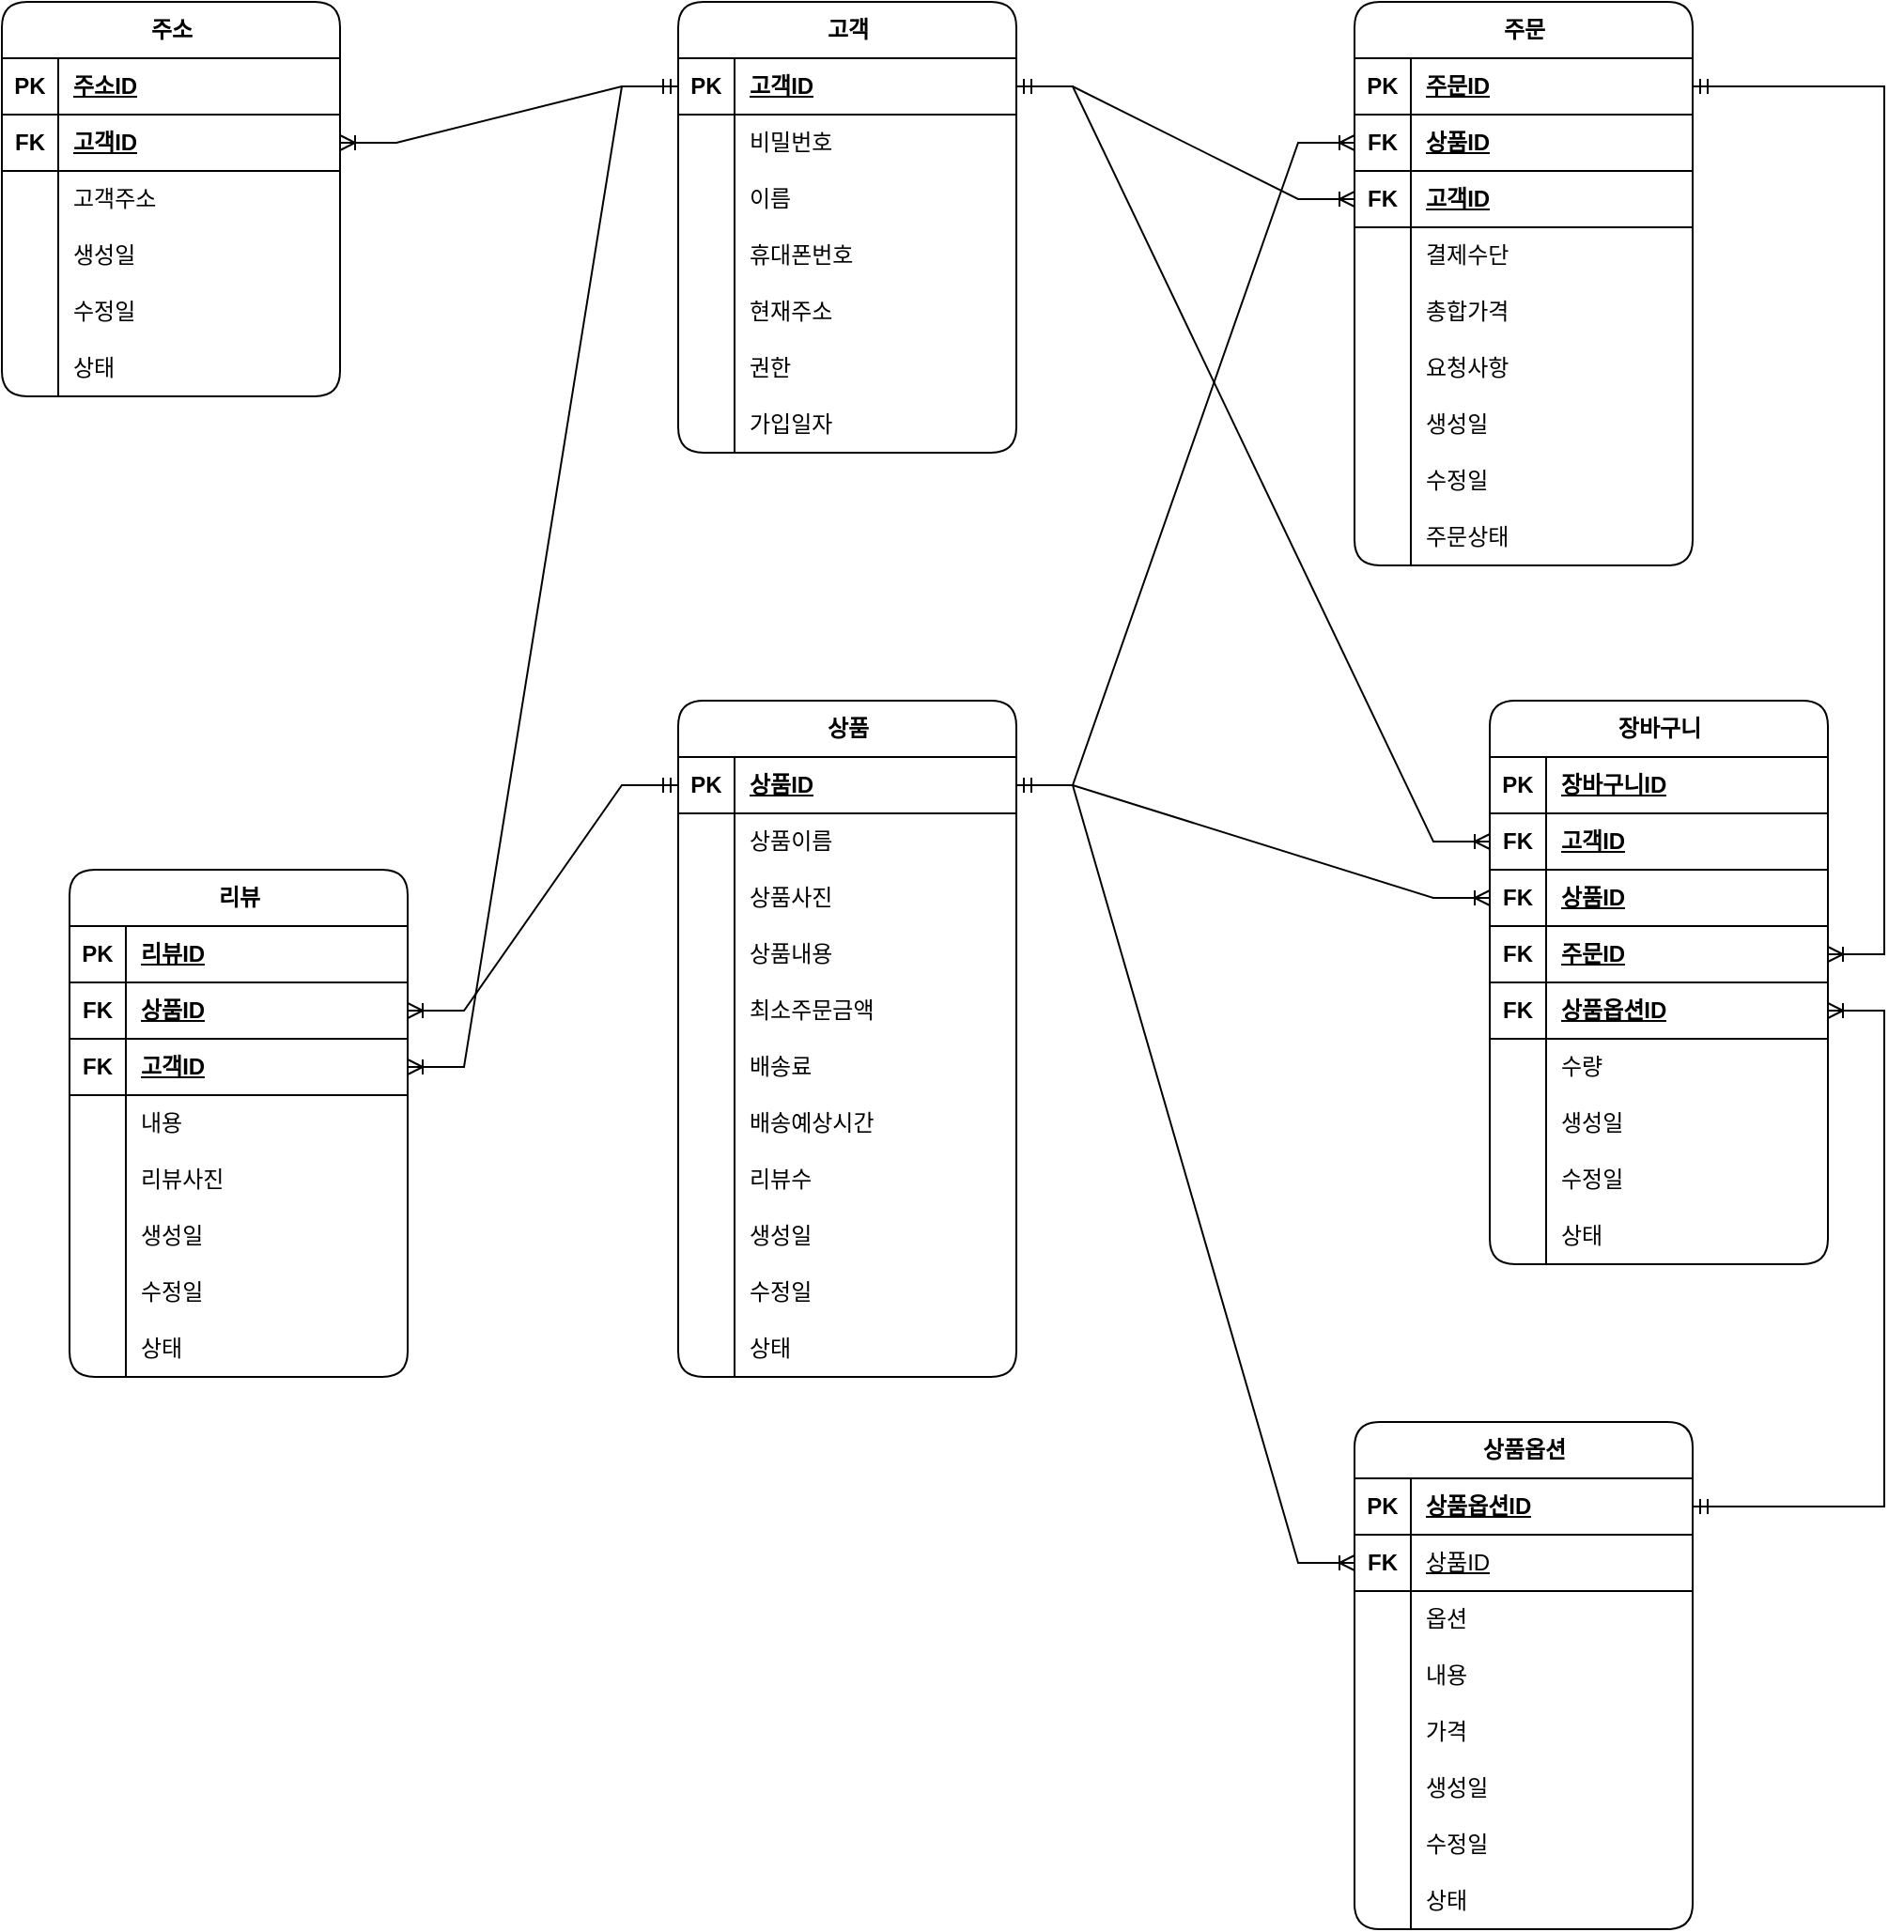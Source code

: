 <mxfile version="24.2.9" type="github">
  <diagram name="페이지-1" id="F7ivfUavhWiE550B49LN">
    <mxGraphModel dx="3354" dy="2005" grid="1" gridSize="12" guides="1" tooltips="1" connect="1" arrows="1" fold="1" page="1" pageScale="1" pageWidth="1169" pageHeight="827" math="0" shadow="0">
      <root>
        <mxCell id="0" />
        <mxCell id="1" parent="0" />
        <mxCell id="5CSyyIlJiRSoCA3yOg4x-1" value="고객" style="shape=table;startSize=30;container=1;collapsible=1;childLayout=tableLayout;fixedRows=1;rowLines=0;fontStyle=1;align=center;resizeLast=1;html=1;rounded=1;" vertex="1" parent="1">
          <mxGeometry x="-72" y="-48" width="180" height="240" as="geometry" />
        </mxCell>
        <mxCell id="5CSyyIlJiRSoCA3yOg4x-2" value="" style="shape=tableRow;horizontal=0;startSize=0;swimlaneHead=0;swimlaneBody=0;fillColor=none;collapsible=0;dropTarget=0;points=[[0,0.5],[1,0.5]];portConstraint=eastwest;top=0;left=0;right=0;bottom=1;" vertex="1" parent="5CSyyIlJiRSoCA3yOg4x-1">
          <mxGeometry y="30" width="180" height="30" as="geometry" />
        </mxCell>
        <mxCell id="5CSyyIlJiRSoCA3yOg4x-3" value="PK" style="shape=partialRectangle;connectable=0;fillColor=none;top=0;left=0;bottom=0;right=0;fontStyle=1;overflow=hidden;whiteSpace=wrap;html=1;" vertex="1" parent="5CSyyIlJiRSoCA3yOg4x-2">
          <mxGeometry width="30" height="30" as="geometry">
            <mxRectangle width="30" height="30" as="alternateBounds" />
          </mxGeometry>
        </mxCell>
        <mxCell id="5CSyyIlJiRSoCA3yOg4x-4" value="고객ID" style="shape=partialRectangle;connectable=0;fillColor=none;top=0;left=0;bottom=0;right=0;align=left;spacingLeft=6;fontStyle=5;overflow=hidden;whiteSpace=wrap;html=1;" vertex="1" parent="5CSyyIlJiRSoCA3yOg4x-2">
          <mxGeometry x="30" width="150" height="30" as="geometry">
            <mxRectangle width="150" height="30" as="alternateBounds" />
          </mxGeometry>
        </mxCell>
        <mxCell id="5CSyyIlJiRSoCA3yOg4x-5" value="" style="shape=tableRow;horizontal=0;startSize=0;swimlaneHead=0;swimlaneBody=0;fillColor=none;collapsible=0;dropTarget=0;points=[[0,0.5],[1,0.5]];portConstraint=eastwest;top=0;left=0;right=0;bottom=0;" vertex="1" parent="5CSyyIlJiRSoCA3yOg4x-1">
          <mxGeometry y="60" width="180" height="30" as="geometry" />
        </mxCell>
        <mxCell id="5CSyyIlJiRSoCA3yOg4x-6" value="" style="shape=partialRectangle;connectable=0;fillColor=none;top=0;left=0;bottom=0;right=0;editable=1;overflow=hidden;whiteSpace=wrap;html=1;" vertex="1" parent="5CSyyIlJiRSoCA3yOg4x-5">
          <mxGeometry width="30" height="30" as="geometry">
            <mxRectangle width="30" height="30" as="alternateBounds" />
          </mxGeometry>
        </mxCell>
        <mxCell id="5CSyyIlJiRSoCA3yOg4x-7" value="비밀번호" style="shape=partialRectangle;connectable=0;fillColor=none;top=0;left=0;bottom=0;right=0;align=left;spacingLeft=6;overflow=hidden;whiteSpace=wrap;html=1;" vertex="1" parent="5CSyyIlJiRSoCA3yOg4x-5">
          <mxGeometry x="30" width="150" height="30" as="geometry">
            <mxRectangle width="150" height="30" as="alternateBounds" />
          </mxGeometry>
        </mxCell>
        <mxCell id="5CSyyIlJiRSoCA3yOg4x-8" value="" style="shape=tableRow;horizontal=0;startSize=0;swimlaneHead=0;swimlaneBody=0;fillColor=none;collapsible=0;dropTarget=0;points=[[0,0.5],[1,0.5]];portConstraint=eastwest;top=0;left=0;right=0;bottom=0;" vertex="1" parent="5CSyyIlJiRSoCA3yOg4x-1">
          <mxGeometry y="90" width="180" height="30" as="geometry" />
        </mxCell>
        <mxCell id="5CSyyIlJiRSoCA3yOg4x-9" value="" style="shape=partialRectangle;connectable=0;fillColor=none;top=0;left=0;bottom=0;right=0;editable=1;overflow=hidden;whiteSpace=wrap;html=1;" vertex="1" parent="5CSyyIlJiRSoCA3yOg4x-8">
          <mxGeometry width="30" height="30" as="geometry">
            <mxRectangle width="30" height="30" as="alternateBounds" />
          </mxGeometry>
        </mxCell>
        <mxCell id="5CSyyIlJiRSoCA3yOg4x-10" value="이름" style="shape=partialRectangle;connectable=0;fillColor=none;top=0;left=0;bottom=0;right=0;align=left;spacingLeft=6;overflow=hidden;whiteSpace=wrap;html=1;" vertex="1" parent="5CSyyIlJiRSoCA3yOg4x-8">
          <mxGeometry x="30" width="150" height="30" as="geometry">
            <mxRectangle width="150" height="30" as="alternateBounds" />
          </mxGeometry>
        </mxCell>
        <mxCell id="5CSyyIlJiRSoCA3yOg4x-11" value="" style="shape=tableRow;horizontal=0;startSize=0;swimlaneHead=0;swimlaneBody=0;fillColor=none;collapsible=0;dropTarget=0;points=[[0,0.5],[1,0.5]];portConstraint=eastwest;top=0;left=0;right=0;bottom=0;" vertex="1" parent="5CSyyIlJiRSoCA3yOg4x-1">
          <mxGeometry y="120" width="180" height="30" as="geometry" />
        </mxCell>
        <mxCell id="5CSyyIlJiRSoCA3yOg4x-12" value="" style="shape=partialRectangle;connectable=0;fillColor=none;top=0;left=0;bottom=0;right=0;editable=1;overflow=hidden;whiteSpace=wrap;html=1;" vertex="1" parent="5CSyyIlJiRSoCA3yOg4x-11">
          <mxGeometry width="30" height="30" as="geometry">
            <mxRectangle width="30" height="30" as="alternateBounds" />
          </mxGeometry>
        </mxCell>
        <mxCell id="5CSyyIlJiRSoCA3yOg4x-13" value="휴대폰번호" style="shape=partialRectangle;connectable=0;fillColor=none;top=0;left=0;bottom=0;right=0;align=left;spacingLeft=6;overflow=hidden;whiteSpace=wrap;html=1;" vertex="1" parent="5CSyyIlJiRSoCA3yOg4x-11">
          <mxGeometry x="30" width="150" height="30" as="geometry">
            <mxRectangle width="150" height="30" as="alternateBounds" />
          </mxGeometry>
        </mxCell>
        <mxCell id="5CSyyIlJiRSoCA3yOg4x-87" value="" style="shape=tableRow;horizontal=0;startSize=0;swimlaneHead=0;swimlaneBody=0;fillColor=none;collapsible=0;dropTarget=0;points=[[0,0.5],[1,0.5]];portConstraint=eastwest;top=0;left=0;right=0;bottom=0;" vertex="1" parent="5CSyyIlJiRSoCA3yOg4x-1">
          <mxGeometry y="150" width="180" height="30" as="geometry" />
        </mxCell>
        <mxCell id="5CSyyIlJiRSoCA3yOg4x-88" value="" style="shape=partialRectangle;connectable=0;fillColor=none;top=0;left=0;bottom=0;right=0;editable=1;overflow=hidden;whiteSpace=wrap;html=1;" vertex="1" parent="5CSyyIlJiRSoCA3yOg4x-87">
          <mxGeometry width="30" height="30" as="geometry">
            <mxRectangle width="30" height="30" as="alternateBounds" />
          </mxGeometry>
        </mxCell>
        <mxCell id="5CSyyIlJiRSoCA3yOg4x-89" value="현재주소" style="shape=partialRectangle;connectable=0;fillColor=none;top=0;left=0;bottom=0;right=0;align=left;spacingLeft=6;overflow=hidden;whiteSpace=wrap;html=1;" vertex="1" parent="5CSyyIlJiRSoCA3yOg4x-87">
          <mxGeometry x="30" width="150" height="30" as="geometry">
            <mxRectangle width="150" height="30" as="alternateBounds" />
          </mxGeometry>
        </mxCell>
        <mxCell id="5CSyyIlJiRSoCA3yOg4x-27" value="" style="shape=tableRow;horizontal=0;startSize=0;swimlaneHead=0;swimlaneBody=0;fillColor=none;collapsible=0;dropTarget=0;points=[[0,0.5],[1,0.5]];portConstraint=eastwest;top=0;left=0;right=0;bottom=0;" vertex="1" parent="5CSyyIlJiRSoCA3yOg4x-1">
          <mxGeometry y="180" width="180" height="30" as="geometry" />
        </mxCell>
        <mxCell id="5CSyyIlJiRSoCA3yOg4x-28" value="" style="shape=partialRectangle;connectable=0;fillColor=none;top=0;left=0;bottom=0;right=0;editable=1;overflow=hidden;whiteSpace=wrap;html=1;" vertex="1" parent="5CSyyIlJiRSoCA3yOg4x-27">
          <mxGeometry width="30" height="30" as="geometry">
            <mxRectangle width="30" height="30" as="alternateBounds" />
          </mxGeometry>
        </mxCell>
        <mxCell id="5CSyyIlJiRSoCA3yOg4x-29" value="권한" style="shape=partialRectangle;connectable=0;fillColor=none;top=0;left=0;bottom=0;right=0;align=left;spacingLeft=6;overflow=hidden;whiteSpace=wrap;html=1;" vertex="1" parent="5CSyyIlJiRSoCA3yOg4x-27">
          <mxGeometry x="30" width="150" height="30" as="geometry">
            <mxRectangle width="150" height="30" as="alternateBounds" />
          </mxGeometry>
        </mxCell>
        <mxCell id="5CSyyIlJiRSoCA3yOg4x-33" value="" style="shape=tableRow;horizontal=0;startSize=0;swimlaneHead=0;swimlaneBody=0;fillColor=none;collapsible=0;dropTarget=0;points=[[0,0.5],[1,0.5]];portConstraint=eastwest;top=0;left=0;right=0;bottom=0;" vertex="1" parent="5CSyyIlJiRSoCA3yOg4x-1">
          <mxGeometry y="210" width="180" height="30" as="geometry" />
        </mxCell>
        <mxCell id="5CSyyIlJiRSoCA3yOg4x-34" value="" style="shape=partialRectangle;connectable=0;fillColor=none;top=0;left=0;bottom=0;right=0;editable=1;overflow=hidden;whiteSpace=wrap;html=1;" vertex="1" parent="5CSyyIlJiRSoCA3yOg4x-33">
          <mxGeometry width="30" height="30" as="geometry">
            <mxRectangle width="30" height="30" as="alternateBounds" />
          </mxGeometry>
        </mxCell>
        <mxCell id="5CSyyIlJiRSoCA3yOg4x-35" value="가입일자" style="shape=partialRectangle;connectable=0;fillColor=none;top=0;left=0;bottom=0;right=0;align=left;spacingLeft=6;overflow=hidden;whiteSpace=wrap;html=1;" vertex="1" parent="5CSyyIlJiRSoCA3yOg4x-33">
          <mxGeometry x="30" width="150" height="30" as="geometry">
            <mxRectangle width="150" height="30" as="alternateBounds" />
          </mxGeometry>
        </mxCell>
        <mxCell id="5CSyyIlJiRSoCA3yOg4x-39" value="주소" style="shape=table;startSize=30;container=1;collapsible=1;childLayout=tableLayout;fixedRows=1;rowLines=0;fontStyle=1;align=center;resizeLast=1;html=1;rounded=1;" vertex="1" parent="1">
          <mxGeometry x="-432" y="-48" width="180" height="210" as="geometry" />
        </mxCell>
        <mxCell id="5CSyyIlJiRSoCA3yOg4x-40" value="" style="shape=tableRow;horizontal=0;startSize=0;swimlaneHead=0;swimlaneBody=0;fillColor=none;collapsible=0;dropTarget=0;points=[[0,0.5],[1,0.5]];portConstraint=eastwest;top=0;left=0;right=0;bottom=1;" vertex="1" parent="5CSyyIlJiRSoCA3yOg4x-39">
          <mxGeometry y="30" width="180" height="30" as="geometry" />
        </mxCell>
        <mxCell id="5CSyyIlJiRSoCA3yOg4x-41" value="PK" style="shape=partialRectangle;connectable=0;fillColor=none;top=0;left=0;bottom=0;right=0;fontStyle=1;overflow=hidden;whiteSpace=wrap;html=1;" vertex="1" parent="5CSyyIlJiRSoCA3yOg4x-40">
          <mxGeometry width="30" height="30" as="geometry">
            <mxRectangle width="30" height="30" as="alternateBounds" />
          </mxGeometry>
        </mxCell>
        <mxCell id="5CSyyIlJiRSoCA3yOg4x-42" value="주소ID" style="shape=partialRectangle;connectable=0;fillColor=none;top=0;left=0;bottom=0;right=0;align=left;spacingLeft=6;fontStyle=5;overflow=hidden;whiteSpace=wrap;html=1;" vertex="1" parent="5CSyyIlJiRSoCA3yOg4x-40">
          <mxGeometry x="30" width="150" height="30" as="geometry">
            <mxRectangle width="150" height="30" as="alternateBounds" />
          </mxGeometry>
        </mxCell>
        <mxCell id="5CSyyIlJiRSoCA3yOg4x-61" value="" style="shape=tableRow;horizontal=0;startSize=0;swimlaneHead=0;swimlaneBody=0;fillColor=none;collapsible=0;dropTarget=0;points=[[0,0.5],[1,0.5]];portConstraint=eastwest;top=0;left=0;right=0;bottom=1;" vertex="1" parent="5CSyyIlJiRSoCA3yOg4x-39">
          <mxGeometry y="60" width="180" height="30" as="geometry" />
        </mxCell>
        <mxCell id="5CSyyIlJiRSoCA3yOg4x-62" value="FK" style="shape=partialRectangle;connectable=0;fillColor=none;top=0;left=0;bottom=0;right=0;fontStyle=1;overflow=hidden;whiteSpace=wrap;html=1;" vertex="1" parent="5CSyyIlJiRSoCA3yOg4x-61">
          <mxGeometry width="30" height="30" as="geometry">
            <mxRectangle width="30" height="30" as="alternateBounds" />
          </mxGeometry>
        </mxCell>
        <mxCell id="5CSyyIlJiRSoCA3yOg4x-63" value="고객ID" style="shape=partialRectangle;connectable=0;fillColor=none;top=0;left=0;bottom=0;right=0;align=left;spacingLeft=6;fontStyle=5;overflow=hidden;whiteSpace=wrap;html=1;" vertex="1" parent="5CSyyIlJiRSoCA3yOg4x-61">
          <mxGeometry x="30" width="150" height="30" as="geometry">
            <mxRectangle width="150" height="30" as="alternateBounds" />
          </mxGeometry>
        </mxCell>
        <mxCell id="5CSyyIlJiRSoCA3yOg4x-43" value="" style="shape=tableRow;horizontal=0;startSize=0;swimlaneHead=0;swimlaneBody=0;fillColor=none;collapsible=0;dropTarget=0;points=[[0,0.5],[1,0.5]];portConstraint=eastwest;top=0;left=0;right=0;bottom=0;" vertex="1" parent="5CSyyIlJiRSoCA3yOg4x-39">
          <mxGeometry y="90" width="180" height="30" as="geometry" />
        </mxCell>
        <mxCell id="5CSyyIlJiRSoCA3yOg4x-44" value="" style="shape=partialRectangle;connectable=0;fillColor=none;top=0;left=0;bottom=0;right=0;editable=1;overflow=hidden;whiteSpace=wrap;html=1;" vertex="1" parent="5CSyyIlJiRSoCA3yOg4x-43">
          <mxGeometry width="30" height="30" as="geometry">
            <mxRectangle width="30" height="30" as="alternateBounds" />
          </mxGeometry>
        </mxCell>
        <mxCell id="5CSyyIlJiRSoCA3yOg4x-45" value="고객주소" style="shape=partialRectangle;connectable=0;fillColor=none;top=0;left=0;bottom=0;right=0;align=left;spacingLeft=6;overflow=hidden;whiteSpace=wrap;html=1;" vertex="1" parent="5CSyyIlJiRSoCA3yOg4x-43">
          <mxGeometry x="30" width="150" height="30" as="geometry">
            <mxRectangle width="150" height="30" as="alternateBounds" />
          </mxGeometry>
        </mxCell>
        <mxCell id="5CSyyIlJiRSoCA3yOg4x-46" value="" style="shape=tableRow;horizontal=0;startSize=0;swimlaneHead=0;swimlaneBody=0;fillColor=none;collapsible=0;dropTarget=0;points=[[0,0.5],[1,0.5]];portConstraint=eastwest;top=0;left=0;right=0;bottom=0;" vertex="1" parent="5CSyyIlJiRSoCA3yOg4x-39">
          <mxGeometry y="120" width="180" height="30" as="geometry" />
        </mxCell>
        <mxCell id="5CSyyIlJiRSoCA3yOg4x-47" value="" style="shape=partialRectangle;connectable=0;fillColor=none;top=0;left=0;bottom=0;right=0;editable=1;overflow=hidden;whiteSpace=wrap;html=1;" vertex="1" parent="5CSyyIlJiRSoCA3yOg4x-46">
          <mxGeometry width="30" height="30" as="geometry">
            <mxRectangle width="30" height="30" as="alternateBounds" />
          </mxGeometry>
        </mxCell>
        <mxCell id="5CSyyIlJiRSoCA3yOg4x-48" value="생성일" style="shape=partialRectangle;connectable=0;fillColor=none;top=0;left=0;bottom=0;right=0;align=left;spacingLeft=6;overflow=hidden;whiteSpace=wrap;html=1;" vertex="1" parent="5CSyyIlJiRSoCA3yOg4x-46">
          <mxGeometry x="30" width="150" height="30" as="geometry">
            <mxRectangle width="150" height="30" as="alternateBounds" />
          </mxGeometry>
        </mxCell>
        <mxCell id="5CSyyIlJiRSoCA3yOg4x-49" value="" style="shape=tableRow;horizontal=0;startSize=0;swimlaneHead=0;swimlaneBody=0;fillColor=none;collapsible=0;dropTarget=0;points=[[0,0.5],[1,0.5]];portConstraint=eastwest;top=0;left=0;right=0;bottom=0;" vertex="1" parent="5CSyyIlJiRSoCA3yOg4x-39">
          <mxGeometry y="150" width="180" height="30" as="geometry" />
        </mxCell>
        <mxCell id="5CSyyIlJiRSoCA3yOg4x-50" value="" style="shape=partialRectangle;connectable=0;fillColor=none;top=0;left=0;bottom=0;right=0;editable=1;overflow=hidden;whiteSpace=wrap;html=1;" vertex="1" parent="5CSyyIlJiRSoCA3yOg4x-49">
          <mxGeometry width="30" height="30" as="geometry">
            <mxRectangle width="30" height="30" as="alternateBounds" />
          </mxGeometry>
        </mxCell>
        <mxCell id="5CSyyIlJiRSoCA3yOg4x-51" value="수정일" style="shape=partialRectangle;connectable=0;fillColor=none;top=0;left=0;bottom=0;right=0;align=left;spacingLeft=6;overflow=hidden;whiteSpace=wrap;html=1;" vertex="1" parent="5CSyyIlJiRSoCA3yOg4x-49">
          <mxGeometry x="30" width="150" height="30" as="geometry">
            <mxRectangle width="150" height="30" as="alternateBounds" />
          </mxGeometry>
        </mxCell>
        <mxCell id="5CSyyIlJiRSoCA3yOg4x-52" value="" style="shape=tableRow;horizontal=0;startSize=0;swimlaneHead=0;swimlaneBody=0;fillColor=none;collapsible=0;dropTarget=0;points=[[0,0.5],[1,0.5]];portConstraint=eastwest;top=0;left=0;right=0;bottom=0;" vertex="1" parent="5CSyyIlJiRSoCA3yOg4x-39">
          <mxGeometry y="180" width="180" height="30" as="geometry" />
        </mxCell>
        <mxCell id="5CSyyIlJiRSoCA3yOg4x-53" value="" style="shape=partialRectangle;connectable=0;fillColor=none;top=0;left=0;bottom=0;right=0;editable=1;overflow=hidden;whiteSpace=wrap;html=1;" vertex="1" parent="5CSyyIlJiRSoCA3yOg4x-52">
          <mxGeometry width="30" height="30" as="geometry">
            <mxRectangle width="30" height="30" as="alternateBounds" />
          </mxGeometry>
        </mxCell>
        <mxCell id="5CSyyIlJiRSoCA3yOg4x-54" value="상태" style="shape=partialRectangle;connectable=0;fillColor=none;top=0;left=0;bottom=0;right=0;align=left;spacingLeft=6;overflow=hidden;whiteSpace=wrap;html=1;" vertex="1" parent="5CSyyIlJiRSoCA3yOg4x-52">
          <mxGeometry x="30" width="150" height="30" as="geometry">
            <mxRectangle width="150" height="30" as="alternateBounds" />
          </mxGeometry>
        </mxCell>
        <mxCell id="5CSyyIlJiRSoCA3yOg4x-64" value="상품" style="shape=table;startSize=30;container=1;collapsible=1;childLayout=tableLayout;fixedRows=1;rowLines=0;fontStyle=1;align=center;resizeLast=1;html=1;rounded=1;" vertex="1" parent="1">
          <mxGeometry x="-72" y="324" width="180" height="360" as="geometry" />
        </mxCell>
        <mxCell id="5CSyyIlJiRSoCA3yOg4x-65" value="" style="shape=tableRow;horizontal=0;startSize=0;swimlaneHead=0;swimlaneBody=0;fillColor=none;collapsible=0;dropTarget=0;points=[[0,0.5],[1,0.5]];portConstraint=eastwest;top=0;left=0;right=0;bottom=1;" vertex="1" parent="5CSyyIlJiRSoCA3yOg4x-64">
          <mxGeometry y="30" width="180" height="30" as="geometry" />
        </mxCell>
        <mxCell id="5CSyyIlJiRSoCA3yOg4x-66" value="PK" style="shape=partialRectangle;connectable=0;fillColor=none;top=0;left=0;bottom=0;right=0;fontStyle=1;overflow=hidden;whiteSpace=wrap;html=1;" vertex="1" parent="5CSyyIlJiRSoCA3yOg4x-65">
          <mxGeometry width="30" height="30" as="geometry">
            <mxRectangle width="30" height="30" as="alternateBounds" />
          </mxGeometry>
        </mxCell>
        <mxCell id="5CSyyIlJiRSoCA3yOg4x-67" value="상품ID" style="shape=partialRectangle;connectable=0;fillColor=none;top=0;left=0;bottom=0;right=0;align=left;spacingLeft=6;fontStyle=5;overflow=hidden;whiteSpace=wrap;html=1;" vertex="1" parent="5CSyyIlJiRSoCA3yOg4x-65">
          <mxGeometry x="30" width="150" height="30" as="geometry">
            <mxRectangle width="150" height="30" as="alternateBounds" />
          </mxGeometry>
        </mxCell>
        <mxCell id="5CSyyIlJiRSoCA3yOg4x-68" value="" style="shape=tableRow;horizontal=0;startSize=0;swimlaneHead=0;swimlaneBody=0;fillColor=none;collapsible=0;dropTarget=0;points=[[0,0.5],[1,0.5]];portConstraint=eastwest;top=0;left=0;right=0;bottom=0;" vertex="1" parent="5CSyyIlJiRSoCA3yOg4x-64">
          <mxGeometry y="60" width="180" height="30" as="geometry" />
        </mxCell>
        <mxCell id="5CSyyIlJiRSoCA3yOg4x-69" value="" style="shape=partialRectangle;connectable=0;fillColor=none;top=0;left=0;bottom=0;right=0;editable=1;overflow=hidden;whiteSpace=wrap;html=1;" vertex="1" parent="5CSyyIlJiRSoCA3yOg4x-68">
          <mxGeometry width="30" height="30" as="geometry">
            <mxRectangle width="30" height="30" as="alternateBounds" />
          </mxGeometry>
        </mxCell>
        <mxCell id="5CSyyIlJiRSoCA3yOg4x-70" value="상품이름" style="shape=partialRectangle;connectable=0;fillColor=none;top=0;left=0;bottom=0;right=0;align=left;spacingLeft=6;overflow=hidden;whiteSpace=wrap;html=1;" vertex="1" parent="5CSyyIlJiRSoCA3yOg4x-68">
          <mxGeometry x="30" width="150" height="30" as="geometry">
            <mxRectangle width="150" height="30" as="alternateBounds" />
          </mxGeometry>
        </mxCell>
        <mxCell id="5CSyyIlJiRSoCA3yOg4x-71" value="" style="shape=tableRow;horizontal=0;startSize=0;swimlaneHead=0;swimlaneBody=0;fillColor=none;collapsible=0;dropTarget=0;points=[[0,0.5],[1,0.5]];portConstraint=eastwest;top=0;left=0;right=0;bottom=0;" vertex="1" parent="5CSyyIlJiRSoCA3yOg4x-64">
          <mxGeometry y="90" width="180" height="30" as="geometry" />
        </mxCell>
        <mxCell id="5CSyyIlJiRSoCA3yOg4x-72" value="" style="shape=partialRectangle;connectable=0;fillColor=none;top=0;left=0;bottom=0;right=0;editable=1;overflow=hidden;whiteSpace=wrap;html=1;" vertex="1" parent="5CSyyIlJiRSoCA3yOg4x-71">
          <mxGeometry width="30" height="30" as="geometry">
            <mxRectangle width="30" height="30" as="alternateBounds" />
          </mxGeometry>
        </mxCell>
        <mxCell id="5CSyyIlJiRSoCA3yOg4x-73" value="상품사진" style="shape=partialRectangle;connectable=0;fillColor=none;top=0;left=0;bottom=0;right=0;align=left;spacingLeft=6;overflow=hidden;whiteSpace=wrap;html=1;" vertex="1" parent="5CSyyIlJiRSoCA3yOg4x-71">
          <mxGeometry x="30" width="150" height="30" as="geometry">
            <mxRectangle width="150" height="30" as="alternateBounds" />
          </mxGeometry>
        </mxCell>
        <mxCell id="5CSyyIlJiRSoCA3yOg4x-74" value="" style="shape=tableRow;horizontal=0;startSize=0;swimlaneHead=0;swimlaneBody=0;fillColor=none;collapsible=0;dropTarget=0;points=[[0,0.5],[1,0.5]];portConstraint=eastwest;top=0;left=0;right=0;bottom=0;" vertex="1" parent="5CSyyIlJiRSoCA3yOg4x-64">
          <mxGeometry y="120" width="180" height="30" as="geometry" />
        </mxCell>
        <mxCell id="5CSyyIlJiRSoCA3yOg4x-75" value="" style="shape=partialRectangle;connectable=0;fillColor=none;top=0;left=0;bottom=0;right=0;editable=1;overflow=hidden;whiteSpace=wrap;html=1;" vertex="1" parent="5CSyyIlJiRSoCA3yOg4x-74">
          <mxGeometry width="30" height="30" as="geometry">
            <mxRectangle width="30" height="30" as="alternateBounds" />
          </mxGeometry>
        </mxCell>
        <mxCell id="5CSyyIlJiRSoCA3yOg4x-76" value="상품내용" style="shape=partialRectangle;connectable=0;fillColor=none;top=0;left=0;bottom=0;right=0;align=left;spacingLeft=6;overflow=hidden;whiteSpace=wrap;html=1;" vertex="1" parent="5CSyyIlJiRSoCA3yOg4x-74">
          <mxGeometry x="30" width="150" height="30" as="geometry">
            <mxRectangle width="150" height="30" as="alternateBounds" />
          </mxGeometry>
        </mxCell>
        <mxCell id="5CSyyIlJiRSoCA3yOg4x-77" value="" style="shape=tableRow;horizontal=0;startSize=0;swimlaneHead=0;swimlaneBody=0;fillColor=none;collapsible=0;dropTarget=0;points=[[0,0.5],[1,0.5]];portConstraint=eastwest;top=0;left=0;right=0;bottom=0;" vertex="1" parent="5CSyyIlJiRSoCA3yOg4x-64">
          <mxGeometry y="150" width="180" height="30" as="geometry" />
        </mxCell>
        <mxCell id="5CSyyIlJiRSoCA3yOg4x-78" value="" style="shape=partialRectangle;connectable=0;fillColor=none;top=0;left=0;bottom=0;right=0;editable=1;overflow=hidden;whiteSpace=wrap;html=1;" vertex="1" parent="5CSyyIlJiRSoCA3yOg4x-77">
          <mxGeometry width="30" height="30" as="geometry">
            <mxRectangle width="30" height="30" as="alternateBounds" />
          </mxGeometry>
        </mxCell>
        <mxCell id="5CSyyIlJiRSoCA3yOg4x-79" value="최소주문금액" style="shape=partialRectangle;connectable=0;fillColor=none;top=0;left=0;bottom=0;right=0;align=left;spacingLeft=6;overflow=hidden;whiteSpace=wrap;html=1;" vertex="1" parent="5CSyyIlJiRSoCA3yOg4x-77">
          <mxGeometry x="30" width="150" height="30" as="geometry">
            <mxRectangle width="150" height="30" as="alternateBounds" />
          </mxGeometry>
        </mxCell>
        <mxCell id="5CSyyIlJiRSoCA3yOg4x-80" value="" style="shape=tableRow;horizontal=0;startSize=0;swimlaneHead=0;swimlaneBody=0;fillColor=none;collapsible=0;dropTarget=0;points=[[0,0.5],[1,0.5]];portConstraint=eastwest;top=0;left=0;right=0;bottom=0;" vertex="1" parent="5CSyyIlJiRSoCA3yOg4x-64">
          <mxGeometry y="180" width="180" height="30" as="geometry" />
        </mxCell>
        <mxCell id="5CSyyIlJiRSoCA3yOg4x-81" value="" style="shape=partialRectangle;connectable=0;fillColor=none;top=0;left=0;bottom=0;right=0;editable=1;overflow=hidden;whiteSpace=wrap;html=1;" vertex="1" parent="5CSyyIlJiRSoCA3yOg4x-80">
          <mxGeometry width="30" height="30" as="geometry">
            <mxRectangle width="30" height="30" as="alternateBounds" />
          </mxGeometry>
        </mxCell>
        <mxCell id="5CSyyIlJiRSoCA3yOg4x-82" value="배송료" style="shape=partialRectangle;connectable=0;fillColor=none;top=0;left=0;bottom=0;right=0;align=left;spacingLeft=6;overflow=hidden;whiteSpace=wrap;html=1;" vertex="1" parent="5CSyyIlJiRSoCA3yOg4x-80">
          <mxGeometry x="30" width="150" height="30" as="geometry">
            <mxRectangle width="150" height="30" as="alternateBounds" />
          </mxGeometry>
        </mxCell>
        <mxCell id="5CSyyIlJiRSoCA3yOg4x-83" value="" style="shape=tableRow;horizontal=0;startSize=0;swimlaneHead=0;swimlaneBody=0;fillColor=none;collapsible=0;dropTarget=0;points=[[0,0.5],[1,0.5]];portConstraint=eastwest;top=0;left=0;right=0;bottom=0;" vertex="1" parent="5CSyyIlJiRSoCA3yOg4x-64">
          <mxGeometry y="210" width="180" height="30" as="geometry" />
        </mxCell>
        <mxCell id="5CSyyIlJiRSoCA3yOg4x-84" value="" style="shape=partialRectangle;connectable=0;fillColor=none;top=0;left=0;bottom=0;right=0;editable=1;overflow=hidden;whiteSpace=wrap;html=1;" vertex="1" parent="5CSyyIlJiRSoCA3yOg4x-83">
          <mxGeometry width="30" height="30" as="geometry">
            <mxRectangle width="30" height="30" as="alternateBounds" />
          </mxGeometry>
        </mxCell>
        <mxCell id="5CSyyIlJiRSoCA3yOg4x-85" value="배송예상시간" style="shape=partialRectangle;connectable=0;fillColor=none;top=0;left=0;bottom=0;right=0;align=left;spacingLeft=6;overflow=hidden;whiteSpace=wrap;html=1;" vertex="1" parent="5CSyyIlJiRSoCA3yOg4x-83">
          <mxGeometry x="30" width="150" height="30" as="geometry">
            <mxRectangle width="150" height="30" as="alternateBounds" />
          </mxGeometry>
        </mxCell>
        <mxCell id="5CSyyIlJiRSoCA3yOg4x-228" value="" style="shape=tableRow;horizontal=0;startSize=0;swimlaneHead=0;swimlaneBody=0;fillColor=none;collapsible=0;dropTarget=0;points=[[0,0.5],[1,0.5]];portConstraint=eastwest;top=0;left=0;right=0;bottom=0;" vertex="1" parent="5CSyyIlJiRSoCA3yOg4x-64">
          <mxGeometry y="240" width="180" height="30" as="geometry" />
        </mxCell>
        <mxCell id="5CSyyIlJiRSoCA3yOg4x-229" value="" style="shape=partialRectangle;connectable=0;fillColor=none;top=0;left=0;bottom=0;right=0;editable=1;overflow=hidden;whiteSpace=wrap;html=1;" vertex="1" parent="5CSyyIlJiRSoCA3yOg4x-228">
          <mxGeometry width="30" height="30" as="geometry">
            <mxRectangle width="30" height="30" as="alternateBounds" />
          </mxGeometry>
        </mxCell>
        <mxCell id="5CSyyIlJiRSoCA3yOg4x-230" value="리뷰수" style="shape=partialRectangle;connectable=0;fillColor=none;top=0;left=0;bottom=0;right=0;align=left;spacingLeft=6;overflow=hidden;whiteSpace=wrap;html=1;" vertex="1" parent="5CSyyIlJiRSoCA3yOg4x-228">
          <mxGeometry x="30" width="150" height="30" as="geometry">
            <mxRectangle width="150" height="30" as="alternateBounds" />
          </mxGeometry>
        </mxCell>
        <mxCell id="5CSyyIlJiRSoCA3yOg4x-225" value="" style="shape=tableRow;horizontal=0;startSize=0;swimlaneHead=0;swimlaneBody=0;fillColor=none;collapsible=0;dropTarget=0;points=[[0,0.5],[1,0.5]];portConstraint=eastwest;top=0;left=0;right=0;bottom=0;" vertex="1" parent="5CSyyIlJiRSoCA3yOg4x-64">
          <mxGeometry y="270" width="180" height="30" as="geometry" />
        </mxCell>
        <mxCell id="5CSyyIlJiRSoCA3yOg4x-226" value="" style="shape=partialRectangle;connectable=0;fillColor=none;top=0;left=0;bottom=0;right=0;editable=1;overflow=hidden;whiteSpace=wrap;html=1;" vertex="1" parent="5CSyyIlJiRSoCA3yOg4x-225">
          <mxGeometry width="30" height="30" as="geometry">
            <mxRectangle width="30" height="30" as="alternateBounds" />
          </mxGeometry>
        </mxCell>
        <mxCell id="5CSyyIlJiRSoCA3yOg4x-227" value="생성일" style="shape=partialRectangle;connectable=0;fillColor=none;top=0;left=0;bottom=0;right=0;align=left;spacingLeft=6;overflow=hidden;whiteSpace=wrap;html=1;" vertex="1" parent="5CSyyIlJiRSoCA3yOg4x-225">
          <mxGeometry x="30" width="150" height="30" as="geometry">
            <mxRectangle width="150" height="30" as="alternateBounds" />
          </mxGeometry>
        </mxCell>
        <mxCell id="5CSyyIlJiRSoCA3yOg4x-222" value="" style="shape=tableRow;horizontal=0;startSize=0;swimlaneHead=0;swimlaneBody=0;fillColor=none;collapsible=0;dropTarget=0;points=[[0,0.5],[1,0.5]];portConstraint=eastwest;top=0;left=0;right=0;bottom=0;" vertex="1" parent="5CSyyIlJiRSoCA3yOg4x-64">
          <mxGeometry y="300" width="180" height="30" as="geometry" />
        </mxCell>
        <mxCell id="5CSyyIlJiRSoCA3yOg4x-223" value="" style="shape=partialRectangle;connectable=0;fillColor=none;top=0;left=0;bottom=0;right=0;editable=1;overflow=hidden;whiteSpace=wrap;html=1;" vertex="1" parent="5CSyyIlJiRSoCA3yOg4x-222">
          <mxGeometry width="30" height="30" as="geometry">
            <mxRectangle width="30" height="30" as="alternateBounds" />
          </mxGeometry>
        </mxCell>
        <mxCell id="5CSyyIlJiRSoCA3yOg4x-224" value="수정일" style="shape=partialRectangle;connectable=0;fillColor=none;top=0;left=0;bottom=0;right=0;align=left;spacingLeft=6;overflow=hidden;whiteSpace=wrap;html=1;" vertex="1" parent="5CSyyIlJiRSoCA3yOg4x-222">
          <mxGeometry x="30" width="150" height="30" as="geometry">
            <mxRectangle width="150" height="30" as="alternateBounds" />
          </mxGeometry>
        </mxCell>
        <mxCell id="5CSyyIlJiRSoCA3yOg4x-231" value="" style="shape=tableRow;horizontal=0;startSize=0;swimlaneHead=0;swimlaneBody=0;fillColor=none;collapsible=0;dropTarget=0;points=[[0,0.5],[1,0.5]];portConstraint=eastwest;top=0;left=0;right=0;bottom=0;" vertex="1" parent="5CSyyIlJiRSoCA3yOg4x-64">
          <mxGeometry y="330" width="180" height="30" as="geometry" />
        </mxCell>
        <mxCell id="5CSyyIlJiRSoCA3yOg4x-232" value="" style="shape=partialRectangle;connectable=0;fillColor=none;top=0;left=0;bottom=0;right=0;editable=1;overflow=hidden;whiteSpace=wrap;html=1;" vertex="1" parent="5CSyyIlJiRSoCA3yOg4x-231">
          <mxGeometry width="30" height="30" as="geometry">
            <mxRectangle width="30" height="30" as="alternateBounds" />
          </mxGeometry>
        </mxCell>
        <mxCell id="5CSyyIlJiRSoCA3yOg4x-233" value="상태" style="shape=partialRectangle;connectable=0;fillColor=none;top=0;left=0;bottom=0;right=0;align=left;spacingLeft=6;overflow=hidden;whiteSpace=wrap;html=1;" vertex="1" parent="5CSyyIlJiRSoCA3yOg4x-231">
          <mxGeometry x="30" width="150" height="30" as="geometry">
            <mxRectangle width="150" height="30" as="alternateBounds" />
          </mxGeometry>
        </mxCell>
        <mxCell id="5CSyyIlJiRSoCA3yOg4x-86" value="" style="edgeStyle=entityRelationEdgeStyle;fontSize=12;html=1;endArrow=ERoneToMany;startArrow=ERmandOne;rounded=0;entryX=1;entryY=0.5;entryDx=0;entryDy=0;exitX=0;exitY=0.5;exitDx=0;exitDy=0;" edge="1" parent="1" source="5CSyyIlJiRSoCA3yOg4x-2" target="5CSyyIlJiRSoCA3yOg4x-61">
          <mxGeometry width="100" height="100" relative="1" as="geometry">
            <mxPoint x="-132" y="74" as="sourcePoint" />
            <mxPoint x="-132" y="94" as="targetPoint" />
            <Array as="points">
              <mxPoint x="-212" y="24" />
            </Array>
          </mxGeometry>
        </mxCell>
        <mxCell id="5CSyyIlJiRSoCA3yOg4x-90" value="주문" style="shape=table;startSize=30;container=1;collapsible=1;childLayout=tableLayout;fixedRows=1;rowLines=0;fontStyle=1;align=center;resizeLast=1;html=1;rounded=1;" vertex="1" parent="1">
          <mxGeometry x="288" y="-48" width="180" height="300" as="geometry" />
        </mxCell>
        <mxCell id="5CSyyIlJiRSoCA3yOg4x-91" value="" style="shape=tableRow;horizontal=0;startSize=0;swimlaneHead=0;swimlaneBody=0;fillColor=none;collapsible=0;dropTarget=0;points=[[0,0.5],[1,0.5]];portConstraint=eastwest;top=0;left=0;right=0;bottom=1;" vertex="1" parent="5CSyyIlJiRSoCA3yOg4x-90">
          <mxGeometry y="30" width="180" height="30" as="geometry" />
        </mxCell>
        <mxCell id="5CSyyIlJiRSoCA3yOg4x-92" value="PK" style="shape=partialRectangle;connectable=0;fillColor=none;top=0;left=0;bottom=0;right=0;fontStyle=1;overflow=hidden;whiteSpace=wrap;html=1;" vertex="1" parent="5CSyyIlJiRSoCA3yOg4x-91">
          <mxGeometry width="30" height="30" as="geometry">
            <mxRectangle width="30" height="30" as="alternateBounds" />
          </mxGeometry>
        </mxCell>
        <mxCell id="5CSyyIlJiRSoCA3yOg4x-93" value="주문ID" style="shape=partialRectangle;connectable=0;fillColor=none;top=0;left=0;bottom=0;right=0;align=left;spacingLeft=6;fontStyle=5;overflow=hidden;whiteSpace=wrap;html=1;" vertex="1" parent="5CSyyIlJiRSoCA3yOg4x-91">
          <mxGeometry x="30" width="150" height="30" as="geometry">
            <mxRectangle width="150" height="30" as="alternateBounds" />
          </mxGeometry>
        </mxCell>
        <mxCell id="5CSyyIlJiRSoCA3yOg4x-183" value="" style="shape=tableRow;horizontal=0;startSize=0;swimlaneHead=0;swimlaneBody=0;fillColor=none;collapsible=0;dropTarget=0;points=[[0,0.5],[1,0.5]];portConstraint=eastwest;top=0;left=0;right=0;bottom=1;" vertex="1" parent="5CSyyIlJiRSoCA3yOg4x-90">
          <mxGeometry y="60" width="180" height="30" as="geometry" />
        </mxCell>
        <mxCell id="5CSyyIlJiRSoCA3yOg4x-184" value="FK" style="shape=partialRectangle;connectable=0;fillColor=none;top=0;left=0;bottom=0;right=0;fontStyle=1;overflow=hidden;whiteSpace=wrap;html=1;" vertex="1" parent="5CSyyIlJiRSoCA3yOg4x-183">
          <mxGeometry width="30" height="30" as="geometry">
            <mxRectangle width="30" height="30" as="alternateBounds" />
          </mxGeometry>
        </mxCell>
        <mxCell id="5CSyyIlJiRSoCA3yOg4x-185" value="상품ID" style="shape=partialRectangle;connectable=0;fillColor=none;top=0;left=0;bottom=0;right=0;align=left;spacingLeft=6;fontStyle=5;overflow=hidden;whiteSpace=wrap;html=1;" vertex="1" parent="5CSyyIlJiRSoCA3yOg4x-183">
          <mxGeometry x="30" width="150" height="30" as="geometry">
            <mxRectangle width="150" height="30" as="alternateBounds" />
          </mxGeometry>
        </mxCell>
        <mxCell id="5CSyyIlJiRSoCA3yOg4x-186" value="" style="shape=tableRow;horizontal=0;startSize=0;swimlaneHead=0;swimlaneBody=0;fillColor=none;collapsible=0;dropTarget=0;points=[[0,0.5],[1,0.5]];portConstraint=eastwest;top=0;left=0;right=0;bottom=1;" vertex="1" parent="5CSyyIlJiRSoCA3yOg4x-90">
          <mxGeometry y="90" width="180" height="30" as="geometry" />
        </mxCell>
        <mxCell id="5CSyyIlJiRSoCA3yOg4x-187" value="FK" style="shape=partialRectangle;connectable=0;fillColor=none;top=0;left=0;bottom=0;right=0;fontStyle=1;overflow=hidden;whiteSpace=wrap;html=1;" vertex="1" parent="5CSyyIlJiRSoCA3yOg4x-186">
          <mxGeometry width="30" height="30" as="geometry">
            <mxRectangle width="30" height="30" as="alternateBounds" />
          </mxGeometry>
        </mxCell>
        <mxCell id="5CSyyIlJiRSoCA3yOg4x-188" value="고객ID" style="shape=partialRectangle;connectable=0;fillColor=none;top=0;left=0;bottom=0;right=0;align=left;spacingLeft=6;fontStyle=5;overflow=hidden;whiteSpace=wrap;html=1;" vertex="1" parent="5CSyyIlJiRSoCA3yOg4x-186">
          <mxGeometry x="30" width="150" height="30" as="geometry">
            <mxRectangle width="150" height="30" as="alternateBounds" />
          </mxGeometry>
        </mxCell>
        <mxCell id="5CSyyIlJiRSoCA3yOg4x-94" value="" style="shape=tableRow;horizontal=0;startSize=0;swimlaneHead=0;swimlaneBody=0;fillColor=none;collapsible=0;dropTarget=0;points=[[0,0.5],[1,0.5]];portConstraint=eastwest;top=0;left=0;right=0;bottom=0;" vertex="1" parent="5CSyyIlJiRSoCA3yOg4x-90">
          <mxGeometry y="120" width="180" height="30" as="geometry" />
        </mxCell>
        <mxCell id="5CSyyIlJiRSoCA3yOg4x-95" value="" style="shape=partialRectangle;connectable=0;fillColor=none;top=0;left=0;bottom=0;right=0;editable=1;overflow=hidden;whiteSpace=wrap;html=1;" vertex="1" parent="5CSyyIlJiRSoCA3yOg4x-94">
          <mxGeometry width="30" height="30" as="geometry">
            <mxRectangle width="30" height="30" as="alternateBounds" />
          </mxGeometry>
        </mxCell>
        <mxCell id="5CSyyIlJiRSoCA3yOg4x-96" value="결제수단" style="shape=partialRectangle;connectable=0;fillColor=none;top=0;left=0;bottom=0;right=0;align=left;spacingLeft=6;overflow=hidden;whiteSpace=wrap;html=1;" vertex="1" parent="5CSyyIlJiRSoCA3yOg4x-94">
          <mxGeometry x="30" width="150" height="30" as="geometry">
            <mxRectangle width="150" height="30" as="alternateBounds" />
          </mxGeometry>
        </mxCell>
        <mxCell id="5CSyyIlJiRSoCA3yOg4x-97" value="" style="shape=tableRow;horizontal=0;startSize=0;swimlaneHead=0;swimlaneBody=0;fillColor=none;collapsible=0;dropTarget=0;points=[[0,0.5],[1,0.5]];portConstraint=eastwest;top=0;left=0;right=0;bottom=0;" vertex="1" parent="5CSyyIlJiRSoCA3yOg4x-90">
          <mxGeometry y="150" width="180" height="30" as="geometry" />
        </mxCell>
        <mxCell id="5CSyyIlJiRSoCA3yOg4x-98" value="" style="shape=partialRectangle;connectable=0;fillColor=none;top=0;left=0;bottom=0;right=0;editable=1;overflow=hidden;whiteSpace=wrap;html=1;" vertex="1" parent="5CSyyIlJiRSoCA3yOg4x-97">
          <mxGeometry width="30" height="30" as="geometry">
            <mxRectangle width="30" height="30" as="alternateBounds" />
          </mxGeometry>
        </mxCell>
        <mxCell id="5CSyyIlJiRSoCA3yOg4x-99" value="총합가격" style="shape=partialRectangle;connectable=0;fillColor=none;top=0;left=0;bottom=0;right=0;align=left;spacingLeft=6;overflow=hidden;whiteSpace=wrap;html=1;" vertex="1" parent="5CSyyIlJiRSoCA3yOg4x-97">
          <mxGeometry x="30" width="150" height="30" as="geometry">
            <mxRectangle width="150" height="30" as="alternateBounds" />
          </mxGeometry>
        </mxCell>
        <mxCell id="5CSyyIlJiRSoCA3yOg4x-100" value="" style="shape=tableRow;horizontal=0;startSize=0;swimlaneHead=0;swimlaneBody=0;fillColor=none;collapsible=0;dropTarget=0;points=[[0,0.5],[1,0.5]];portConstraint=eastwest;top=0;left=0;right=0;bottom=0;" vertex="1" parent="5CSyyIlJiRSoCA3yOg4x-90">
          <mxGeometry y="180" width="180" height="30" as="geometry" />
        </mxCell>
        <mxCell id="5CSyyIlJiRSoCA3yOg4x-101" value="" style="shape=partialRectangle;connectable=0;fillColor=none;top=0;left=0;bottom=0;right=0;editable=1;overflow=hidden;whiteSpace=wrap;html=1;" vertex="1" parent="5CSyyIlJiRSoCA3yOg4x-100">
          <mxGeometry width="30" height="30" as="geometry">
            <mxRectangle width="30" height="30" as="alternateBounds" />
          </mxGeometry>
        </mxCell>
        <mxCell id="5CSyyIlJiRSoCA3yOg4x-102" value="요청사항" style="shape=partialRectangle;connectable=0;fillColor=none;top=0;left=0;bottom=0;right=0;align=left;spacingLeft=6;overflow=hidden;whiteSpace=wrap;html=1;" vertex="1" parent="5CSyyIlJiRSoCA3yOg4x-100">
          <mxGeometry x="30" width="150" height="30" as="geometry">
            <mxRectangle width="150" height="30" as="alternateBounds" />
          </mxGeometry>
        </mxCell>
        <mxCell id="5CSyyIlJiRSoCA3yOg4x-103" value="" style="shape=tableRow;horizontal=0;startSize=0;swimlaneHead=0;swimlaneBody=0;fillColor=none;collapsible=0;dropTarget=0;points=[[0,0.5],[1,0.5]];portConstraint=eastwest;top=0;left=0;right=0;bottom=0;" vertex="1" parent="5CSyyIlJiRSoCA3yOg4x-90">
          <mxGeometry y="210" width="180" height="30" as="geometry" />
        </mxCell>
        <mxCell id="5CSyyIlJiRSoCA3yOg4x-104" value="" style="shape=partialRectangle;connectable=0;fillColor=none;top=0;left=0;bottom=0;right=0;editable=1;overflow=hidden;whiteSpace=wrap;html=1;" vertex="1" parent="5CSyyIlJiRSoCA3yOg4x-103">
          <mxGeometry width="30" height="30" as="geometry">
            <mxRectangle width="30" height="30" as="alternateBounds" />
          </mxGeometry>
        </mxCell>
        <mxCell id="5CSyyIlJiRSoCA3yOg4x-105" value="생성일" style="shape=partialRectangle;connectable=0;fillColor=none;top=0;left=0;bottom=0;right=0;align=left;spacingLeft=6;overflow=hidden;whiteSpace=wrap;html=1;" vertex="1" parent="5CSyyIlJiRSoCA3yOg4x-103">
          <mxGeometry x="30" width="150" height="30" as="geometry">
            <mxRectangle width="150" height="30" as="alternateBounds" />
          </mxGeometry>
        </mxCell>
        <mxCell id="5CSyyIlJiRSoCA3yOg4x-106" value="" style="shape=tableRow;horizontal=0;startSize=0;swimlaneHead=0;swimlaneBody=0;fillColor=none;collapsible=0;dropTarget=0;points=[[0,0.5],[1,0.5]];portConstraint=eastwest;top=0;left=0;right=0;bottom=0;" vertex="1" parent="5CSyyIlJiRSoCA3yOg4x-90">
          <mxGeometry y="240" width="180" height="30" as="geometry" />
        </mxCell>
        <mxCell id="5CSyyIlJiRSoCA3yOg4x-107" value="" style="shape=partialRectangle;connectable=0;fillColor=none;top=0;left=0;bottom=0;right=0;editable=1;overflow=hidden;whiteSpace=wrap;html=1;" vertex="1" parent="5CSyyIlJiRSoCA3yOg4x-106">
          <mxGeometry width="30" height="30" as="geometry">
            <mxRectangle width="30" height="30" as="alternateBounds" />
          </mxGeometry>
        </mxCell>
        <mxCell id="5CSyyIlJiRSoCA3yOg4x-108" value="수정일" style="shape=partialRectangle;connectable=0;fillColor=none;top=0;left=0;bottom=0;right=0;align=left;spacingLeft=6;overflow=hidden;whiteSpace=wrap;html=1;" vertex="1" parent="5CSyyIlJiRSoCA3yOg4x-106">
          <mxGeometry x="30" width="150" height="30" as="geometry">
            <mxRectangle width="150" height="30" as="alternateBounds" />
          </mxGeometry>
        </mxCell>
        <mxCell id="5CSyyIlJiRSoCA3yOg4x-109" value="" style="shape=tableRow;horizontal=0;startSize=0;swimlaneHead=0;swimlaneBody=0;fillColor=none;collapsible=0;dropTarget=0;points=[[0,0.5],[1,0.5]];portConstraint=eastwest;top=0;left=0;right=0;bottom=0;" vertex="1" parent="5CSyyIlJiRSoCA3yOg4x-90">
          <mxGeometry y="270" width="180" height="30" as="geometry" />
        </mxCell>
        <mxCell id="5CSyyIlJiRSoCA3yOg4x-110" value="" style="shape=partialRectangle;connectable=0;fillColor=none;top=0;left=0;bottom=0;right=0;editable=1;overflow=hidden;whiteSpace=wrap;html=1;" vertex="1" parent="5CSyyIlJiRSoCA3yOg4x-109">
          <mxGeometry width="30" height="30" as="geometry">
            <mxRectangle width="30" height="30" as="alternateBounds" />
          </mxGeometry>
        </mxCell>
        <mxCell id="5CSyyIlJiRSoCA3yOg4x-111" value="주문상태" style="shape=partialRectangle;connectable=0;fillColor=none;top=0;left=0;bottom=0;right=0;align=left;spacingLeft=6;overflow=hidden;whiteSpace=wrap;html=1;" vertex="1" parent="5CSyyIlJiRSoCA3yOg4x-109">
          <mxGeometry x="30" width="150" height="30" as="geometry">
            <mxRectangle width="150" height="30" as="alternateBounds" />
          </mxGeometry>
        </mxCell>
        <mxCell id="5CSyyIlJiRSoCA3yOg4x-112" value="장바구니" style="shape=table;startSize=30;container=1;collapsible=1;childLayout=tableLayout;fixedRows=1;rowLines=0;fontStyle=1;align=center;resizeLast=1;html=1;rounded=1;" vertex="1" parent="1">
          <mxGeometry x="360" y="324" width="180" height="300" as="geometry" />
        </mxCell>
        <mxCell id="5CSyyIlJiRSoCA3yOg4x-113" value="" style="shape=tableRow;horizontal=0;startSize=0;swimlaneHead=0;swimlaneBody=0;fillColor=none;collapsible=0;dropTarget=0;points=[[0,0.5],[1,0.5]];portConstraint=eastwest;top=0;left=0;right=0;bottom=1;" vertex="1" parent="5CSyyIlJiRSoCA3yOg4x-112">
          <mxGeometry y="30" width="180" height="30" as="geometry" />
        </mxCell>
        <mxCell id="5CSyyIlJiRSoCA3yOg4x-114" value="PK" style="shape=partialRectangle;connectable=0;fillColor=none;top=0;left=0;bottom=0;right=0;fontStyle=1;overflow=hidden;whiteSpace=wrap;html=1;" vertex="1" parent="5CSyyIlJiRSoCA3yOg4x-113">
          <mxGeometry width="30" height="30" as="geometry">
            <mxRectangle width="30" height="30" as="alternateBounds" />
          </mxGeometry>
        </mxCell>
        <mxCell id="5CSyyIlJiRSoCA3yOg4x-115" value="장바구니ID" style="shape=partialRectangle;connectable=0;fillColor=none;top=0;left=0;bottom=0;right=0;align=left;spacingLeft=6;fontStyle=5;overflow=hidden;whiteSpace=wrap;html=1;" vertex="1" parent="5CSyyIlJiRSoCA3yOg4x-113">
          <mxGeometry x="30" width="150" height="30" as="geometry">
            <mxRectangle width="150" height="30" as="alternateBounds" />
          </mxGeometry>
        </mxCell>
        <mxCell id="5CSyyIlJiRSoCA3yOg4x-189" value="" style="shape=tableRow;horizontal=0;startSize=0;swimlaneHead=0;swimlaneBody=0;fillColor=none;collapsible=0;dropTarget=0;points=[[0,0.5],[1,0.5]];portConstraint=eastwest;top=0;left=0;right=0;bottom=1;" vertex="1" parent="5CSyyIlJiRSoCA3yOg4x-112">
          <mxGeometry y="60" width="180" height="30" as="geometry" />
        </mxCell>
        <mxCell id="5CSyyIlJiRSoCA3yOg4x-190" value="FK" style="shape=partialRectangle;connectable=0;fillColor=none;top=0;left=0;bottom=0;right=0;fontStyle=1;overflow=hidden;whiteSpace=wrap;html=1;" vertex="1" parent="5CSyyIlJiRSoCA3yOg4x-189">
          <mxGeometry width="30" height="30" as="geometry">
            <mxRectangle width="30" height="30" as="alternateBounds" />
          </mxGeometry>
        </mxCell>
        <mxCell id="5CSyyIlJiRSoCA3yOg4x-191" value="고객ID" style="shape=partialRectangle;connectable=0;fillColor=none;top=0;left=0;bottom=0;right=0;align=left;spacingLeft=6;fontStyle=5;overflow=hidden;whiteSpace=wrap;html=1;" vertex="1" parent="5CSyyIlJiRSoCA3yOg4x-189">
          <mxGeometry x="30" width="150" height="30" as="geometry">
            <mxRectangle width="150" height="30" as="alternateBounds" />
          </mxGeometry>
        </mxCell>
        <mxCell id="5CSyyIlJiRSoCA3yOg4x-192" value="" style="shape=tableRow;horizontal=0;startSize=0;swimlaneHead=0;swimlaneBody=0;fillColor=none;collapsible=0;dropTarget=0;points=[[0,0.5],[1,0.5]];portConstraint=eastwest;top=0;left=0;right=0;bottom=1;" vertex="1" parent="5CSyyIlJiRSoCA3yOg4x-112">
          <mxGeometry y="90" width="180" height="30" as="geometry" />
        </mxCell>
        <mxCell id="5CSyyIlJiRSoCA3yOg4x-193" value="FK" style="shape=partialRectangle;connectable=0;fillColor=none;top=0;left=0;bottom=0;right=0;fontStyle=1;overflow=hidden;whiteSpace=wrap;html=1;" vertex="1" parent="5CSyyIlJiRSoCA3yOg4x-192">
          <mxGeometry width="30" height="30" as="geometry">
            <mxRectangle width="30" height="30" as="alternateBounds" />
          </mxGeometry>
        </mxCell>
        <mxCell id="5CSyyIlJiRSoCA3yOg4x-194" value="상품ID" style="shape=partialRectangle;connectable=0;fillColor=none;top=0;left=0;bottom=0;right=0;align=left;spacingLeft=6;fontStyle=5;overflow=hidden;whiteSpace=wrap;html=1;" vertex="1" parent="5CSyyIlJiRSoCA3yOg4x-192">
          <mxGeometry x="30" width="150" height="30" as="geometry">
            <mxRectangle width="150" height="30" as="alternateBounds" />
          </mxGeometry>
        </mxCell>
        <mxCell id="5CSyyIlJiRSoCA3yOg4x-195" value="" style="shape=tableRow;horizontal=0;startSize=0;swimlaneHead=0;swimlaneBody=0;fillColor=none;collapsible=0;dropTarget=0;points=[[0,0.5],[1,0.5]];portConstraint=eastwest;top=0;left=0;right=0;bottom=1;" vertex="1" parent="5CSyyIlJiRSoCA3yOg4x-112">
          <mxGeometry y="120" width="180" height="30" as="geometry" />
        </mxCell>
        <mxCell id="5CSyyIlJiRSoCA3yOg4x-196" value="FK" style="shape=partialRectangle;connectable=0;fillColor=none;top=0;left=0;bottom=0;right=0;fontStyle=1;overflow=hidden;whiteSpace=wrap;html=1;" vertex="1" parent="5CSyyIlJiRSoCA3yOg4x-195">
          <mxGeometry width="30" height="30" as="geometry">
            <mxRectangle width="30" height="30" as="alternateBounds" />
          </mxGeometry>
        </mxCell>
        <mxCell id="5CSyyIlJiRSoCA3yOg4x-197" value="주문ID" style="shape=partialRectangle;connectable=0;fillColor=none;top=0;left=0;bottom=0;right=0;align=left;spacingLeft=6;fontStyle=5;overflow=hidden;whiteSpace=wrap;html=1;" vertex="1" parent="5CSyyIlJiRSoCA3yOg4x-195">
          <mxGeometry x="30" width="150" height="30" as="geometry">
            <mxRectangle width="150" height="30" as="alternateBounds" />
          </mxGeometry>
        </mxCell>
        <mxCell id="5CSyyIlJiRSoCA3yOg4x-284" value="" style="shape=tableRow;horizontal=0;startSize=0;swimlaneHead=0;swimlaneBody=0;fillColor=none;collapsible=0;dropTarget=0;points=[[0,0.5],[1,0.5]];portConstraint=eastwest;top=0;left=0;right=0;bottom=1;" vertex="1" parent="5CSyyIlJiRSoCA3yOg4x-112">
          <mxGeometry y="150" width="180" height="30" as="geometry" />
        </mxCell>
        <mxCell id="5CSyyIlJiRSoCA3yOg4x-285" value="FK" style="shape=partialRectangle;connectable=0;fillColor=none;top=0;left=0;bottom=0;right=0;fontStyle=1;overflow=hidden;whiteSpace=wrap;html=1;" vertex="1" parent="5CSyyIlJiRSoCA3yOg4x-284">
          <mxGeometry width="30" height="30" as="geometry">
            <mxRectangle width="30" height="30" as="alternateBounds" />
          </mxGeometry>
        </mxCell>
        <mxCell id="5CSyyIlJiRSoCA3yOg4x-286" value="상품옵션ID" style="shape=partialRectangle;connectable=0;fillColor=none;top=0;left=0;bottom=0;right=0;align=left;spacingLeft=6;fontStyle=5;overflow=hidden;whiteSpace=wrap;html=1;" vertex="1" parent="5CSyyIlJiRSoCA3yOg4x-284">
          <mxGeometry x="30" width="150" height="30" as="geometry">
            <mxRectangle width="150" height="30" as="alternateBounds" />
          </mxGeometry>
        </mxCell>
        <mxCell id="5CSyyIlJiRSoCA3yOg4x-116" value="" style="shape=tableRow;horizontal=0;startSize=0;swimlaneHead=0;swimlaneBody=0;fillColor=none;collapsible=0;dropTarget=0;points=[[0,0.5],[1,0.5]];portConstraint=eastwest;top=0;left=0;right=0;bottom=0;" vertex="1" parent="5CSyyIlJiRSoCA3yOg4x-112">
          <mxGeometry y="180" width="180" height="30" as="geometry" />
        </mxCell>
        <mxCell id="5CSyyIlJiRSoCA3yOg4x-117" value="" style="shape=partialRectangle;connectable=0;fillColor=none;top=0;left=0;bottom=0;right=0;editable=1;overflow=hidden;whiteSpace=wrap;html=1;" vertex="1" parent="5CSyyIlJiRSoCA3yOg4x-116">
          <mxGeometry width="30" height="30" as="geometry">
            <mxRectangle width="30" height="30" as="alternateBounds" />
          </mxGeometry>
        </mxCell>
        <mxCell id="5CSyyIlJiRSoCA3yOg4x-118" value="수량" style="shape=partialRectangle;connectable=0;fillColor=none;top=0;left=0;bottom=0;right=0;align=left;spacingLeft=6;overflow=hidden;whiteSpace=wrap;html=1;" vertex="1" parent="5CSyyIlJiRSoCA3yOg4x-116">
          <mxGeometry x="30" width="150" height="30" as="geometry">
            <mxRectangle width="150" height="30" as="alternateBounds" />
          </mxGeometry>
        </mxCell>
        <mxCell id="5CSyyIlJiRSoCA3yOg4x-119" value="" style="shape=tableRow;horizontal=0;startSize=0;swimlaneHead=0;swimlaneBody=0;fillColor=none;collapsible=0;dropTarget=0;points=[[0,0.5],[1,0.5]];portConstraint=eastwest;top=0;left=0;right=0;bottom=0;" vertex="1" parent="5CSyyIlJiRSoCA3yOg4x-112">
          <mxGeometry y="210" width="180" height="30" as="geometry" />
        </mxCell>
        <mxCell id="5CSyyIlJiRSoCA3yOg4x-120" value="" style="shape=partialRectangle;connectable=0;fillColor=none;top=0;left=0;bottom=0;right=0;editable=1;overflow=hidden;whiteSpace=wrap;html=1;" vertex="1" parent="5CSyyIlJiRSoCA3yOg4x-119">
          <mxGeometry width="30" height="30" as="geometry">
            <mxRectangle width="30" height="30" as="alternateBounds" />
          </mxGeometry>
        </mxCell>
        <mxCell id="5CSyyIlJiRSoCA3yOg4x-121" value="생성일" style="shape=partialRectangle;connectable=0;fillColor=none;top=0;left=0;bottom=0;right=0;align=left;spacingLeft=6;overflow=hidden;whiteSpace=wrap;html=1;" vertex="1" parent="5CSyyIlJiRSoCA3yOg4x-119">
          <mxGeometry x="30" width="150" height="30" as="geometry">
            <mxRectangle width="150" height="30" as="alternateBounds" />
          </mxGeometry>
        </mxCell>
        <mxCell id="5CSyyIlJiRSoCA3yOg4x-122" value="" style="shape=tableRow;horizontal=0;startSize=0;swimlaneHead=0;swimlaneBody=0;fillColor=none;collapsible=0;dropTarget=0;points=[[0,0.5],[1,0.5]];portConstraint=eastwest;top=0;left=0;right=0;bottom=0;" vertex="1" parent="5CSyyIlJiRSoCA3yOg4x-112">
          <mxGeometry y="240" width="180" height="30" as="geometry" />
        </mxCell>
        <mxCell id="5CSyyIlJiRSoCA3yOg4x-123" value="" style="shape=partialRectangle;connectable=0;fillColor=none;top=0;left=0;bottom=0;right=0;editable=1;overflow=hidden;whiteSpace=wrap;html=1;" vertex="1" parent="5CSyyIlJiRSoCA3yOg4x-122">
          <mxGeometry width="30" height="30" as="geometry">
            <mxRectangle width="30" height="30" as="alternateBounds" />
          </mxGeometry>
        </mxCell>
        <mxCell id="5CSyyIlJiRSoCA3yOg4x-124" value="수정일" style="shape=partialRectangle;connectable=0;fillColor=none;top=0;left=0;bottom=0;right=0;align=left;spacingLeft=6;overflow=hidden;whiteSpace=wrap;html=1;" vertex="1" parent="5CSyyIlJiRSoCA3yOg4x-122">
          <mxGeometry x="30" width="150" height="30" as="geometry">
            <mxRectangle width="150" height="30" as="alternateBounds" />
          </mxGeometry>
        </mxCell>
        <mxCell id="5CSyyIlJiRSoCA3yOg4x-125" value="" style="shape=tableRow;horizontal=0;startSize=0;swimlaneHead=0;swimlaneBody=0;fillColor=none;collapsible=0;dropTarget=0;points=[[0,0.5],[1,0.5]];portConstraint=eastwest;top=0;left=0;right=0;bottom=0;" vertex="1" parent="5CSyyIlJiRSoCA3yOg4x-112">
          <mxGeometry y="270" width="180" height="30" as="geometry" />
        </mxCell>
        <mxCell id="5CSyyIlJiRSoCA3yOg4x-126" value="" style="shape=partialRectangle;connectable=0;fillColor=none;top=0;left=0;bottom=0;right=0;editable=1;overflow=hidden;whiteSpace=wrap;html=1;" vertex="1" parent="5CSyyIlJiRSoCA3yOg4x-125">
          <mxGeometry width="30" height="30" as="geometry">
            <mxRectangle width="30" height="30" as="alternateBounds" />
          </mxGeometry>
        </mxCell>
        <mxCell id="5CSyyIlJiRSoCA3yOg4x-127" value="상태" style="shape=partialRectangle;connectable=0;fillColor=none;top=0;left=0;bottom=0;right=0;align=left;spacingLeft=6;overflow=hidden;whiteSpace=wrap;html=1;" vertex="1" parent="5CSyyIlJiRSoCA3yOg4x-125">
          <mxGeometry x="30" width="150" height="30" as="geometry">
            <mxRectangle width="150" height="30" as="alternateBounds" />
          </mxGeometry>
        </mxCell>
        <mxCell id="5CSyyIlJiRSoCA3yOg4x-198" value="" style="edgeStyle=entityRelationEdgeStyle;fontSize=12;html=1;endArrow=ERoneToMany;startArrow=ERmandOne;rounded=0;entryX=0;entryY=0.5;entryDx=0;entryDy=0;exitX=1;exitY=0.5;exitDx=0;exitDy=0;" edge="1" parent="1" source="5CSyyIlJiRSoCA3yOg4x-65" target="5CSyyIlJiRSoCA3yOg4x-192">
          <mxGeometry width="100" height="100" relative="1" as="geometry">
            <mxPoint x="138" y="252" as="sourcePoint" />
            <mxPoint x="-42" y="282" as="targetPoint" />
            <Array as="points">
              <mxPoint x="-2" y="267" />
              <mxPoint x="240" y="444" />
            </Array>
          </mxGeometry>
        </mxCell>
        <mxCell id="5CSyyIlJiRSoCA3yOg4x-199" value="" style="edgeStyle=entityRelationEdgeStyle;fontSize=12;html=1;endArrow=ERoneToMany;startArrow=ERmandOne;rounded=0;exitX=1;exitY=0.5;exitDx=0;exitDy=0;" edge="1" parent="1" source="5CSyyIlJiRSoCA3yOg4x-91" target="5CSyyIlJiRSoCA3yOg4x-195">
          <mxGeometry width="100" height="100" relative="1" as="geometry">
            <mxPoint x="234" y="204" as="sourcePoint" />
            <mxPoint x="600" y="336" as="targetPoint" />
            <Array as="points">
              <mxPoint x="94" y="219" />
            </Array>
          </mxGeometry>
        </mxCell>
        <mxCell id="5CSyyIlJiRSoCA3yOg4x-200" value="리뷰" style="shape=table;startSize=30;container=1;collapsible=1;childLayout=tableLayout;fixedRows=1;rowLines=0;fontStyle=1;align=center;resizeLast=1;html=1;rounded=1;" vertex="1" parent="1">
          <mxGeometry x="-396" y="414" width="180" height="270" as="geometry" />
        </mxCell>
        <mxCell id="5CSyyIlJiRSoCA3yOg4x-201" value="" style="shape=tableRow;horizontal=0;startSize=0;swimlaneHead=0;swimlaneBody=0;fillColor=none;collapsible=0;dropTarget=0;points=[[0,0.5],[1,0.5]];portConstraint=eastwest;top=0;left=0;right=0;bottom=1;" vertex="1" parent="5CSyyIlJiRSoCA3yOg4x-200">
          <mxGeometry y="30" width="180" height="30" as="geometry" />
        </mxCell>
        <mxCell id="5CSyyIlJiRSoCA3yOg4x-202" value="PK" style="shape=partialRectangle;connectable=0;fillColor=none;top=0;left=0;bottom=0;right=0;fontStyle=1;overflow=hidden;whiteSpace=wrap;html=1;" vertex="1" parent="5CSyyIlJiRSoCA3yOg4x-201">
          <mxGeometry width="30" height="30" as="geometry">
            <mxRectangle width="30" height="30" as="alternateBounds" />
          </mxGeometry>
        </mxCell>
        <mxCell id="5CSyyIlJiRSoCA3yOg4x-203" value="리뷰ID" style="shape=partialRectangle;connectable=0;fillColor=none;top=0;left=0;bottom=0;right=0;align=left;spacingLeft=6;fontStyle=5;overflow=hidden;whiteSpace=wrap;html=1;" vertex="1" parent="5CSyyIlJiRSoCA3yOg4x-201">
          <mxGeometry x="30" width="150" height="30" as="geometry">
            <mxRectangle width="150" height="30" as="alternateBounds" />
          </mxGeometry>
        </mxCell>
        <mxCell id="5CSyyIlJiRSoCA3yOg4x-234" value="" style="shape=tableRow;horizontal=0;startSize=0;swimlaneHead=0;swimlaneBody=0;fillColor=none;collapsible=0;dropTarget=0;points=[[0,0.5],[1,0.5]];portConstraint=eastwest;top=0;left=0;right=0;bottom=1;" vertex="1" parent="5CSyyIlJiRSoCA3yOg4x-200">
          <mxGeometry y="60" width="180" height="30" as="geometry" />
        </mxCell>
        <mxCell id="5CSyyIlJiRSoCA3yOg4x-235" value="FK" style="shape=partialRectangle;connectable=0;fillColor=none;top=0;left=0;bottom=0;right=0;fontStyle=1;overflow=hidden;whiteSpace=wrap;html=1;" vertex="1" parent="5CSyyIlJiRSoCA3yOg4x-234">
          <mxGeometry width="30" height="30" as="geometry">
            <mxRectangle width="30" height="30" as="alternateBounds" />
          </mxGeometry>
        </mxCell>
        <mxCell id="5CSyyIlJiRSoCA3yOg4x-236" value="상품ID" style="shape=partialRectangle;connectable=0;fillColor=none;top=0;left=0;bottom=0;right=0;align=left;spacingLeft=6;fontStyle=5;overflow=hidden;whiteSpace=wrap;html=1;" vertex="1" parent="5CSyyIlJiRSoCA3yOg4x-234">
          <mxGeometry x="30" width="150" height="30" as="geometry">
            <mxRectangle width="150" height="30" as="alternateBounds" />
          </mxGeometry>
        </mxCell>
        <mxCell id="5CSyyIlJiRSoCA3yOg4x-237" value="" style="shape=tableRow;horizontal=0;startSize=0;swimlaneHead=0;swimlaneBody=0;fillColor=none;collapsible=0;dropTarget=0;points=[[0,0.5],[1,0.5]];portConstraint=eastwest;top=0;left=0;right=0;bottom=1;" vertex="1" parent="5CSyyIlJiRSoCA3yOg4x-200">
          <mxGeometry y="90" width="180" height="30" as="geometry" />
        </mxCell>
        <mxCell id="5CSyyIlJiRSoCA3yOg4x-238" value="FK" style="shape=partialRectangle;connectable=0;fillColor=none;top=0;left=0;bottom=0;right=0;fontStyle=1;overflow=hidden;whiteSpace=wrap;html=1;" vertex="1" parent="5CSyyIlJiRSoCA3yOg4x-237">
          <mxGeometry width="30" height="30" as="geometry">
            <mxRectangle width="30" height="30" as="alternateBounds" />
          </mxGeometry>
        </mxCell>
        <mxCell id="5CSyyIlJiRSoCA3yOg4x-239" value="고객ID" style="shape=partialRectangle;connectable=0;fillColor=none;top=0;left=0;bottom=0;right=0;align=left;spacingLeft=6;fontStyle=5;overflow=hidden;whiteSpace=wrap;html=1;" vertex="1" parent="5CSyyIlJiRSoCA3yOg4x-237">
          <mxGeometry x="30" width="150" height="30" as="geometry">
            <mxRectangle width="150" height="30" as="alternateBounds" />
          </mxGeometry>
        </mxCell>
        <mxCell id="5CSyyIlJiRSoCA3yOg4x-204" value="" style="shape=tableRow;horizontal=0;startSize=0;swimlaneHead=0;swimlaneBody=0;fillColor=none;collapsible=0;dropTarget=0;points=[[0,0.5],[1,0.5]];portConstraint=eastwest;top=0;left=0;right=0;bottom=0;" vertex="1" parent="5CSyyIlJiRSoCA3yOg4x-200">
          <mxGeometry y="120" width="180" height="30" as="geometry" />
        </mxCell>
        <mxCell id="5CSyyIlJiRSoCA3yOg4x-205" value="" style="shape=partialRectangle;connectable=0;fillColor=none;top=0;left=0;bottom=0;right=0;editable=1;overflow=hidden;whiteSpace=wrap;html=1;" vertex="1" parent="5CSyyIlJiRSoCA3yOg4x-204">
          <mxGeometry width="30" height="30" as="geometry">
            <mxRectangle width="30" height="30" as="alternateBounds" />
          </mxGeometry>
        </mxCell>
        <mxCell id="5CSyyIlJiRSoCA3yOg4x-206" value="내용" style="shape=partialRectangle;connectable=0;fillColor=none;top=0;left=0;bottom=0;right=0;align=left;spacingLeft=6;overflow=hidden;whiteSpace=wrap;html=1;" vertex="1" parent="5CSyyIlJiRSoCA3yOg4x-204">
          <mxGeometry x="30" width="150" height="30" as="geometry">
            <mxRectangle width="150" height="30" as="alternateBounds" />
          </mxGeometry>
        </mxCell>
        <mxCell id="5CSyyIlJiRSoCA3yOg4x-207" value="" style="shape=tableRow;horizontal=0;startSize=0;swimlaneHead=0;swimlaneBody=0;fillColor=none;collapsible=0;dropTarget=0;points=[[0,0.5],[1,0.5]];portConstraint=eastwest;top=0;left=0;right=0;bottom=0;" vertex="1" parent="5CSyyIlJiRSoCA3yOg4x-200">
          <mxGeometry y="150" width="180" height="30" as="geometry" />
        </mxCell>
        <mxCell id="5CSyyIlJiRSoCA3yOg4x-208" value="" style="shape=partialRectangle;connectable=0;fillColor=none;top=0;left=0;bottom=0;right=0;editable=1;overflow=hidden;whiteSpace=wrap;html=1;" vertex="1" parent="5CSyyIlJiRSoCA3yOg4x-207">
          <mxGeometry width="30" height="30" as="geometry">
            <mxRectangle width="30" height="30" as="alternateBounds" />
          </mxGeometry>
        </mxCell>
        <mxCell id="5CSyyIlJiRSoCA3yOg4x-209" value="리뷰사진" style="shape=partialRectangle;connectable=0;fillColor=none;top=0;left=0;bottom=0;right=0;align=left;spacingLeft=6;overflow=hidden;whiteSpace=wrap;html=1;" vertex="1" parent="5CSyyIlJiRSoCA3yOg4x-207">
          <mxGeometry x="30" width="150" height="30" as="geometry">
            <mxRectangle width="150" height="30" as="alternateBounds" />
          </mxGeometry>
        </mxCell>
        <mxCell id="5CSyyIlJiRSoCA3yOg4x-210" value="" style="shape=tableRow;horizontal=0;startSize=0;swimlaneHead=0;swimlaneBody=0;fillColor=none;collapsible=0;dropTarget=0;points=[[0,0.5],[1,0.5]];portConstraint=eastwest;top=0;left=0;right=0;bottom=0;" vertex="1" parent="5CSyyIlJiRSoCA3yOg4x-200">
          <mxGeometry y="180" width="180" height="30" as="geometry" />
        </mxCell>
        <mxCell id="5CSyyIlJiRSoCA3yOg4x-211" value="" style="shape=partialRectangle;connectable=0;fillColor=none;top=0;left=0;bottom=0;right=0;editable=1;overflow=hidden;whiteSpace=wrap;html=1;" vertex="1" parent="5CSyyIlJiRSoCA3yOg4x-210">
          <mxGeometry width="30" height="30" as="geometry">
            <mxRectangle width="30" height="30" as="alternateBounds" />
          </mxGeometry>
        </mxCell>
        <mxCell id="5CSyyIlJiRSoCA3yOg4x-212" value="생성일" style="shape=partialRectangle;connectable=0;fillColor=none;top=0;left=0;bottom=0;right=0;align=left;spacingLeft=6;overflow=hidden;whiteSpace=wrap;html=1;" vertex="1" parent="5CSyyIlJiRSoCA3yOg4x-210">
          <mxGeometry x="30" width="150" height="30" as="geometry">
            <mxRectangle width="150" height="30" as="alternateBounds" />
          </mxGeometry>
        </mxCell>
        <mxCell id="5CSyyIlJiRSoCA3yOg4x-213" value="" style="shape=tableRow;horizontal=0;startSize=0;swimlaneHead=0;swimlaneBody=0;fillColor=none;collapsible=0;dropTarget=0;points=[[0,0.5],[1,0.5]];portConstraint=eastwest;top=0;left=0;right=0;bottom=0;" vertex="1" parent="5CSyyIlJiRSoCA3yOg4x-200">
          <mxGeometry y="210" width="180" height="30" as="geometry" />
        </mxCell>
        <mxCell id="5CSyyIlJiRSoCA3yOg4x-214" value="" style="shape=partialRectangle;connectable=0;fillColor=none;top=0;left=0;bottom=0;right=0;editable=1;overflow=hidden;whiteSpace=wrap;html=1;" vertex="1" parent="5CSyyIlJiRSoCA3yOg4x-213">
          <mxGeometry width="30" height="30" as="geometry">
            <mxRectangle width="30" height="30" as="alternateBounds" />
          </mxGeometry>
        </mxCell>
        <mxCell id="5CSyyIlJiRSoCA3yOg4x-215" value="수정일" style="shape=partialRectangle;connectable=0;fillColor=none;top=0;left=0;bottom=0;right=0;align=left;spacingLeft=6;overflow=hidden;whiteSpace=wrap;html=1;" vertex="1" parent="5CSyyIlJiRSoCA3yOg4x-213">
          <mxGeometry x="30" width="150" height="30" as="geometry">
            <mxRectangle width="150" height="30" as="alternateBounds" />
          </mxGeometry>
        </mxCell>
        <mxCell id="5CSyyIlJiRSoCA3yOg4x-216" value="" style="shape=tableRow;horizontal=0;startSize=0;swimlaneHead=0;swimlaneBody=0;fillColor=none;collapsible=0;dropTarget=0;points=[[0,0.5],[1,0.5]];portConstraint=eastwest;top=0;left=0;right=0;bottom=0;" vertex="1" parent="5CSyyIlJiRSoCA3yOg4x-200">
          <mxGeometry y="240" width="180" height="30" as="geometry" />
        </mxCell>
        <mxCell id="5CSyyIlJiRSoCA3yOg4x-217" value="" style="shape=partialRectangle;connectable=0;fillColor=none;top=0;left=0;bottom=0;right=0;editable=1;overflow=hidden;whiteSpace=wrap;html=1;" vertex="1" parent="5CSyyIlJiRSoCA3yOg4x-216">
          <mxGeometry width="30" height="30" as="geometry">
            <mxRectangle width="30" height="30" as="alternateBounds" />
          </mxGeometry>
        </mxCell>
        <mxCell id="5CSyyIlJiRSoCA3yOg4x-218" value="상태" style="shape=partialRectangle;connectable=0;fillColor=none;top=0;left=0;bottom=0;right=0;align=left;spacingLeft=6;overflow=hidden;whiteSpace=wrap;html=1;" vertex="1" parent="5CSyyIlJiRSoCA3yOg4x-216">
          <mxGeometry x="30" width="150" height="30" as="geometry">
            <mxRectangle width="150" height="30" as="alternateBounds" />
          </mxGeometry>
        </mxCell>
        <mxCell id="5CSyyIlJiRSoCA3yOg4x-243" value="상품옵션" style="shape=table;startSize=30;container=1;collapsible=1;childLayout=tableLayout;fixedRows=1;rowLines=0;fontStyle=1;align=center;resizeLast=1;html=1;rounded=1;" vertex="1" parent="1">
          <mxGeometry x="288" y="708" width="180" height="270" as="geometry" />
        </mxCell>
        <mxCell id="5CSyyIlJiRSoCA3yOg4x-244" value="" style="shape=tableRow;horizontal=0;startSize=0;swimlaneHead=0;swimlaneBody=0;fillColor=none;collapsible=0;dropTarget=0;points=[[0,0.5],[1,0.5]];portConstraint=eastwest;top=0;left=0;right=0;bottom=1;" vertex="1" parent="5CSyyIlJiRSoCA3yOg4x-243">
          <mxGeometry y="30" width="180" height="30" as="geometry" />
        </mxCell>
        <mxCell id="5CSyyIlJiRSoCA3yOg4x-245" value="PK" style="shape=partialRectangle;connectable=0;fillColor=none;top=0;left=0;bottom=0;right=0;fontStyle=1;overflow=hidden;whiteSpace=wrap;html=1;" vertex="1" parent="5CSyyIlJiRSoCA3yOg4x-244">
          <mxGeometry width="30" height="30" as="geometry">
            <mxRectangle width="30" height="30" as="alternateBounds" />
          </mxGeometry>
        </mxCell>
        <mxCell id="5CSyyIlJiRSoCA3yOg4x-246" value="상품옵션ID" style="shape=partialRectangle;connectable=0;fillColor=none;top=0;left=0;bottom=0;right=0;align=left;spacingLeft=6;fontStyle=5;overflow=hidden;whiteSpace=wrap;html=1;" vertex="1" parent="5CSyyIlJiRSoCA3yOg4x-244">
          <mxGeometry x="30" width="150" height="30" as="geometry">
            <mxRectangle width="150" height="30" as="alternateBounds" />
          </mxGeometry>
        </mxCell>
        <mxCell id="5CSyyIlJiRSoCA3yOg4x-281" value="" style="shape=tableRow;horizontal=0;startSize=0;swimlaneHead=0;swimlaneBody=0;fillColor=none;collapsible=0;dropTarget=0;points=[[0,0.5],[1,0.5]];portConstraint=eastwest;top=0;left=0;right=0;bottom=1;" vertex="1" parent="5CSyyIlJiRSoCA3yOg4x-243">
          <mxGeometry y="60" width="180" height="30" as="geometry" />
        </mxCell>
        <mxCell id="5CSyyIlJiRSoCA3yOg4x-282" value="FK" style="shape=partialRectangle;connectable=0;fillColor=none;top=0;left=0;bottom=0;right=0;fontStyle=1;overflow=hidden;whiteSpace=wrap;html=1;" vertex="1" parent="5CSyyIlJiRSoCA3yOg4x-281">
          <mxGeometry width="30" height="30" as="geometry">
            <mxRectangle width="30" height="30" as="alternateBounds" />
          </mxGeometry>
        </mxCell>
        <mxCell id="5CSyyIlJiRSoCA3yOg4x-283" value="&lt;span style=&quot;font-weight: 400;&quot;&gt;상품ID&lt;/span&gt;" style="shape=partialRectangle;connectable=0;fillColor=none;top=0;left=0;bottom=0;right=0;align=left;spacingLeft=6;fontStyle=5;overflow=hidden;whiteSpace=wrap;html=1;" vertex="1" parent="5CSyyIlJiRSoCA3yOg4x-281">
          <mxGeometry x="30" width="150" height="30" as="geometry">
            <mxRectangle width="150" height="30" as="alternateBounds" />
          </mxGeometry>
        </mxCell>
        <mxCell id="5CSyyIlJiRSoCA3yOg4x-250" value="" style="shape=tableRow;horizontal=0;startSize=0;swimlaneHead=0;swimlaneBody=0;fillColor=none;collapsible=0;dropTarget=0;points=[[0,0.5],[1,0.5]];portConstraint=eastwest;top=0;left=0;right=0;bottom=0;" vertex="1" parent="5CSyyIlJiRSoCA3yOg4x-243">
          <mxGeometry y="90" width="180" height="30" as="geometry" />
        </mxCell>
        <mxCell id="5CSyyIlJiRSoCA3yOg4x-251" value="" style="shape=partialRectangle;connectable=0;fillColor=none;top=0;left=0;bottom=0;right=0;editable=1;overflow=hidden;whiteSpace=wrap;html=1;" vertex="1" parent="5CSyyIlJiRSoCA3yOg4x-250">
          <mxGeometry width="30" height="30" as="geometry">
            <mxRectangle width="30" height="30" as="alternateBounds" />
          </mxGeometry>
        </mxCell>
        <mxCell id="5CSyyIlJiRSoCA3yOg4x-252" value="옵션" style="shape=partialRectangle;connectable=0;fillColor=none;top=0;left=0;bottom=0;right=0;align=left;spacingLeft=6;overflow=hidden;whiteSpace=wrap;html=1;" vertex="1" parent="5CSyyIlJiRSoCA3yOg4x-250">
          <mxGeometry x="30" width="150" height="30" as="geometry">
            <mxRectangle width="150" height="30" as="alternateBounds" />
          </mxGeometry>
        </mxCell>
        <mxCell id="5CSyyIlJiRSoCA3yOg4x-253" value="" style="shape=tableRow;horizontal=0;startSize=0;swimlaneHead=0;swimlaneBody=0;fillColor=none;collapsible=0;dropTarget=0;points=[[0,0.5],[1,0.5]];portConstraint=eastwest;top=0;left=0;right=0;bottom=0;" vertex="1" parent="5CSyyIlJiRSoCA3yOg4x-243">
          <mxGeometry y="120" width="180" height="30" as="geometry" />
        </mxCell>
        <mxCell id="5CSyyIlJiRSoCA3yOg4x-254" value="" style="shape=partialRectangle;connectable=0;fillColor=none;top=0;left=0;bottom=0;right=0;editable=1;overflow=hidden;whiteSpace=wrap;html=1;" vertex="1" parent="5CSyyIlJiRSoCA3yOg4x-253">
          <mxGeometry width="30" height="30" as="geometry">
            <mxRectangle width="30" height="30" as="alternateBounds" />
          </mxGeometry>
        </mxCell>
        <mxCell id="5CSyyIlJiRSoCA3yOg4x-255" value="내용" style="shape=partialRectangle;connectable=0;fillColor=none;top=0;left=0;bottom=0;right=0;align=left;spacingLeft=6;overflow=hidden;whiteSpace=wrap;html=1;" vertex="1" parent="5CSyyIlJiRSoCA3yOg4x-253">
          <mxGeometry x="30" width="150" height="30" as="geometry">
            <mxRectangle width="150" height="30" as="alternateBounds" />
          </mxGeometry>
        </mxCell>
        <mxCell id="5CSyyIlJiRSoCA3yOg4x-256" value="" style="shape=tableRow;horizontal=0;startSize=0;swimlaneHead=0;swimlaneBody=0;fillColor=none;collapsible=0;dropTarget=0;points=[[0,0.5],[1,0.5]];portConstraint=eastwest;top=0;left=0;right=0;bottom=0;" vertex="1" parent="5CSyyIlJiRSoCA3yOg4x-243">
          <mxGeometry y="150" width="180" height="30" as="geometry" />
        </mxCell>
        <mxCell id="5CSyyIlJiRSoCA3yOg4x-257" value="" style="shape=partialRectangle;connectable=0;fillColor=none;top=0;left=0;bottom=0;right=0;editable=1;overflow=hidden;whiteSpace=wrap;html=1;" vertex="1" parent="5CSyyIlJiRSoCA3yOg4x-256">
          <mxGeometry width="30" height="30" as="geometry">
            <mxRectangle width="30" height="30" as="alternateBounds" />
          </mxGeometry>
        </mxCell>
        <mxCell id="5CSyyIlJiRSoCA3yOg4x-258" value="가격" style="shape=partialRectangle;connectable=0;fillColor=none;top=0;left=0;bottom=0;right=0;align=left;spacingLeft=6;overflow=hidden;whiteSpace=wrap;html=1;" vertex="1" parent="5CSyyIlJiRSoCA3yOg4x-256">
          <mxGeometry x="30" width="150" height="30" as="geometry">
            <mxRectangle width="150" height="30" as="alternateBounds" />
          </mxGeometry>
        </mxCell>
        <mxCell id="5CSyyIlJiRSoCA3yOg4x-268" value="" style="shape=tableRow;horizontal=0;startSize=0;swimlaneHead=0;swimlaneBody=0;fillColor=none;collapsible=0;dropTarget=0;points=[[0,0.5],[1,0.5]];portConstraint=eastwest;top=0;left=0;right=0;bottom=0;" vertex="1" parent="5CSyyIlJiRSoCA3yOg4x-243">
          <mxGeometry y="180" width="180" height="30" as="geometry" />
        </mxCell>
        <mxCell id="5CSyyIlJiRSoCA3yOg4x-269" value="" style="shape=partialRectangle;connectable=0;fillColor=none;top=0;left=0;bottom=0;right=0;editable=1;overflow=hidden;whiteSpace=wrap;html=1;" vertex="1" parent="5CSyyIlJiRSoCA3yOg4x-268">
          <mxGeometry width="30" height="30" as="geometry">
            <mxRectangle width="30" height="30" as="alternateBounds" />
          </mxGeometry>
        </mxCell>
        <mxCell id="5CSyyIlJiRSoCA3yOg4x-270" value="생성일" style="shape=partialRectangle;connectable=0;fillColor=none;top=0;left=0;bottom=0;right=0;align=left;spacingLeft=6;overflow=hidden;whiteSpace=wrap;html=1;" vertex="1" parent="5CSyyIlJiRSoCA3yOg4x-268">
          <mxGeometry x="30" width="150" height="30" as="geometry">
            <mxRectangle width="150" height="30" as="alternateBounds" />
          </mxGeometry>
        </mxCell>
        <mxCell id="5CSyyIlJiRSoCA3yOg4x-271" value="" style="shape=tableRow;horizontal=0;startSize=0;swimlaneHead=0;swimlaneBody=0;fillColor=none;collapsible=0;dropTarget=0;points=[[0,0.5],[1,0.5]];portConstraint=eastwest;top=0;left=0;right=0;bottom=0;" vertex="1" parent="5CSyyIlJiRSoCA3yOg4x-243">
          <mxGeometry y="210" width="180" height="30" as="geometry" />
        </mxCell>
        <mxCell id="5CSyyIlJiRSoCA3yOg4x-272" value="" style="shape=partialRectangle;connectable=0;fillColor=none;top=0;left=0;bottom=0;right=0;editable=1;overflow=hidden;whiteSpace=wrap;html=1;" vertex="1" parent="5CSyyIlJiRSoCA3yOg4x-271">
          <mxGeometry width="30" height="30" as="geometry">
            <mxRectangle width="30" height="30" as="alternateBounds" />
          </mxGeometry>
        </mxCell>
        <mxCell id="5CSyyIlJiRSoCA3yOg4x-273" value="수정일" style="shape=partialRectangle;connectable=0;fillColor=none;top=0;left=0;bottom=0;right=0;align=left;spacingLeft=6;overflow=hidden;whiteSpace=wrap;html=1;" vertex="1" parent="5CSyyIlJiRSoCA3yOg4x-271">
          <mxGeometry x="30" width="150" height="30" as="geometry">
            <mxRectangle width="150" height="30" as="alternateBounds" />
          </mxGeometry>
        </mxCell>
        <mxCell id="5CSyyIlJiRSoCA3yOg4x-274" value="" style="shape=tableRow;horizontal=0;startSize=0;swimlaneHead=0;swimlaneBody=0;fillColor=none;collapsible=0;dropTarget=0;points=[[0,0.5],[1,0.5]];portConstraint=eastwest;top=0;left=0;right=0;bottom=0;" vertex="1" parent="5CSyyIlJiRSoCA3yOg4x-243">
          <mxGeometry y="240" width="180" height="30" as="geometry" />
        </mxCell>
        <mxCell id="5CSyyIlJiRSoCA3yOg4x-275" value="" style="shape=partialRectangle;connectable=0;fillColor=none;top=0;left=0;bottom=0;right=0;editable=1;overflow=hidden;whiteSpace=wrap;html=1;" vertex="1" parent="5CSyyIlJiRSoCA3yOg4x-274">
          <mxGeometry width="30" height="30" as="geometry">
            <mxRectangle width="30" height="30" as="alternateBounds" />
          </mxGeometry>
        </mxCell>
        <mxCell id="5CSyyIlJiRSoCA3yOg4x-276" value="상태" style="shape=partialRectangle;connectable=0;fillColor=none;top=0;left=0;bottom=0;right=0;align=left;spacingLeft=6;overflow=hidden;whiteSpace=wrap;html=1;" vertex="1" parent="5CSyyIlJiRSoCA3yOg4x-274">
          <mxGeometry x="30" width="150" height="30" as="geometry">
            <mxRectangle width="150" height="30" as="alternateBounds" />
          </mxGeometry>
        </mxCell>
        <mxCell id="5CSyyIlJiRSoCA3yOg4x-280" value="" style="edgeStyle=entityRelationEdgeStyle;fontSize=12;html=1;endArrow=ERoneToMany;startArrow=ERmandOne;rounded=0;entryX=1;entryY=0.5;entryDx=0;entryDy=0;exitX=0;exitY=0.5;exitDx=0;exitDy=0;" edge="1" parent="1" source="5CSyyIlJiRSoCA3yOg4x-65" target="5CSyyIlJiRSoCA3yOg4x-234">
          <mxGeometry width="100" height="100" relative="1" as="geometry">
            <mxPoint x="-264" y="624" as="sourcePoint" />
            <mxPoint x="-84" y="684" as="targetPoint" />
            <Array as="points">
              <mxPoint x="-374" y="522" />
            </Array>
          </mxGeometry>
        </mxCell>
        <mxCell id="5CSyyIlJiRSoCA3yOg4x-287" value="" style="edgeStyle=entityRelationEdgeStyle;fontSize=12;html=1;endArrow=ERoneToMany;startArrow=ERmandOne;rounded=0;exitX=1;exitY=0.5;exitDx=0;exitDy=0;" edge="1" parent="1" source="5CSyyIlJiRSoCA3yOg4x-244" target="5CSyyIlJiRSoCA3yOg4x-284">
          <mxGeometry width="100" height="100" relative="1" as="geometry">
            <mxPoint x="492" y="780" as="sourcePoint" />
            <mxPoint x="672" y="504" as="targetPoint" />
            <Array as="points">
              <mxPoint x="660" y="636.0" />
              <mxPoint x="312" y="816.0" />
              <mxPoint x="588" y="780.0" />
              <mxPoint x="696" y="708.0" />
              <mxPoint x="672" y="708.0" />
              <mxPoint x="624" y="768.0" />
              <mxPoint x="576" y="840.0" />
              <mxPoint x="636" y="792.0" />
              <mxPoint x="588" y="720.0" />
            </Array>
          </mxGeometry>
        </mxCell>
        <mxCell id="5CSyyIlJiRSoCA3yOg4x-292" value="" style="edgeStyle=entityRelationEdgeStyle;fontSize=12;html=1;endArrow=ERoneToMany;startArrow=ERmandOne;rounded=0;entryX=0;entryY=0.5;entryDx=0;entryDy=0;exitX=1;exitY=0.5;exitDx=0;exitDy=0;" edge="1" parent="1" source="5CSyyIlJiRSoCA3yOg4x-2" target="5CSyyIlJiRSoCA3yOg4x-189">
          <mxGeometry width="100" height="100" relative="1" as="geometry">
            <mxPoint x="-168" y="156" as="sourcePoint" />
            <mxPoint x="-258" y="222" as="targetPoint" />
            <Array as="points">
              <mxPoint x="-218" y="207" />
            </Array>
          </mxGeometry>
        </mxCell>
        <mxCell id="5CSyyIlJiRSoCA3yOg4x-293" value="" style="edgeStyle=entityRelationEdgeStyle;fontSize=12;html=1;endArrow=ERoneToMany;startArrow=ERmandOne;rounded=0;entryX=0;entryY=0.5;entryDx=0;entryDy=0;exitX=1;exitY=0.5;exitDx=0;exitDy=0;" edge="1" parent="1" source="5CSyyIlJiRSoCA3yOg4x-65" target="5CSyyIlJiRSoCA3yOg4x-183">
          <mxGeometry width="100" height="100" relative="1" as="geometry">
            <mxPoint x="156" y="12" as="sourcePoint" />
            <mxPoint x="336" y="402" as="targetPoint" />
            <Array as="points">
              <mxPoint x="-170" y="210" />
            </Array>
          </mxGeometry>
        </mxCell>
        <mxCell id="5CSyyIlJiRSoCA3yOg4x-298" value="" style="edgeStyle=entityRelationEdgeStyle;fontSize=12;html=1;endArrow=ERoneToMany;startArrow=ERmandOne;rounded=0;entryX=1;entryY=0.5;entryDx=0;entryDy=0;" edge="1" parent="1" source="5CSyyIlJiRSoCA3yOg4x-2" target="5CSyyIlJiRSoCA3yOg4x-237">
          <mxGeometry width="100" height="100" relative="1" as="geometry">
            <mxPoint x="-108" y="36" as="sourcePoint" />
            <mxPoint x="-282" y="282" as="targetPoint" />
            <Array as="points">
              <mxPoint x="-404" y="405" />
              <mxPoint x="-168" y="228" />
              <mxPoint x="-192" y="264" />
            </Array>
          </mxGeometry>
        </mxCell>
        <mxCell id="5CSyyIlJiRSoCA3yOg4x-299" value="" style="edgeStyle=entityRelationEdgeStyle;fontSize=12;html=1;endArrow=ERoneToMany;startArrow=ERmandOne;rounded=0;entryX=0;entryY=0.5;entryDx=0;entryDy=0;exitX=1;exitY=0.5;exitDx=0;exitDy=0;" edge="1" parent="1" source="5CSyyIlJiRSoCA3yOg4x-65" target="5CSyyIlJiRSoCA3yOg4x-281">
          <mxGeometry width="100" height="100" relative="1" as="geometry">
            <mxPoint x="84" y="624" as="sourcePoint" />
            <mxPoint x="336" y="684" as="targetPoint" />
            <Array as="points">
              <mxPoint x="-26" y="522" />
              <mxPoint x="216" y="699" />
            </Array>
          </mxGeometry>
        </mxCell>
        <mxCell id="5CSyyIlJiRSoCA3yOg4x-300" value="" style="edgeStyle=entityRelationEdgeStyle;fontSize=12;html=1;endArrow=ERoneToMany;startArrow=ERmandOne;rounded=0;entryX=0;entryY=0.5;entryDx=0;entryDy=0;exitX=1;exitY=0.5;exitDx=0;exitDy=0;" edge="1" parent="1" source="5CSyyIlJiRSoCA3yOg4x-2" target="5CSyyIlJiRSoCA3yOg4x-186">
          <mxGeometry width="100" height="100" relative="1" as="geometry">
            <mxPoint x="120" y="9" as="sourcePoint" />
            <mxPoint x="372" y="411" as="targetPoint" />
            <Array as="points">
              <mxPoint x="-206" y="219" />
            </Array>
          </mxGeometry>
        </mxCell>
      </root>
    </mxGraphModel>
  </diagram>
</mxfile>
